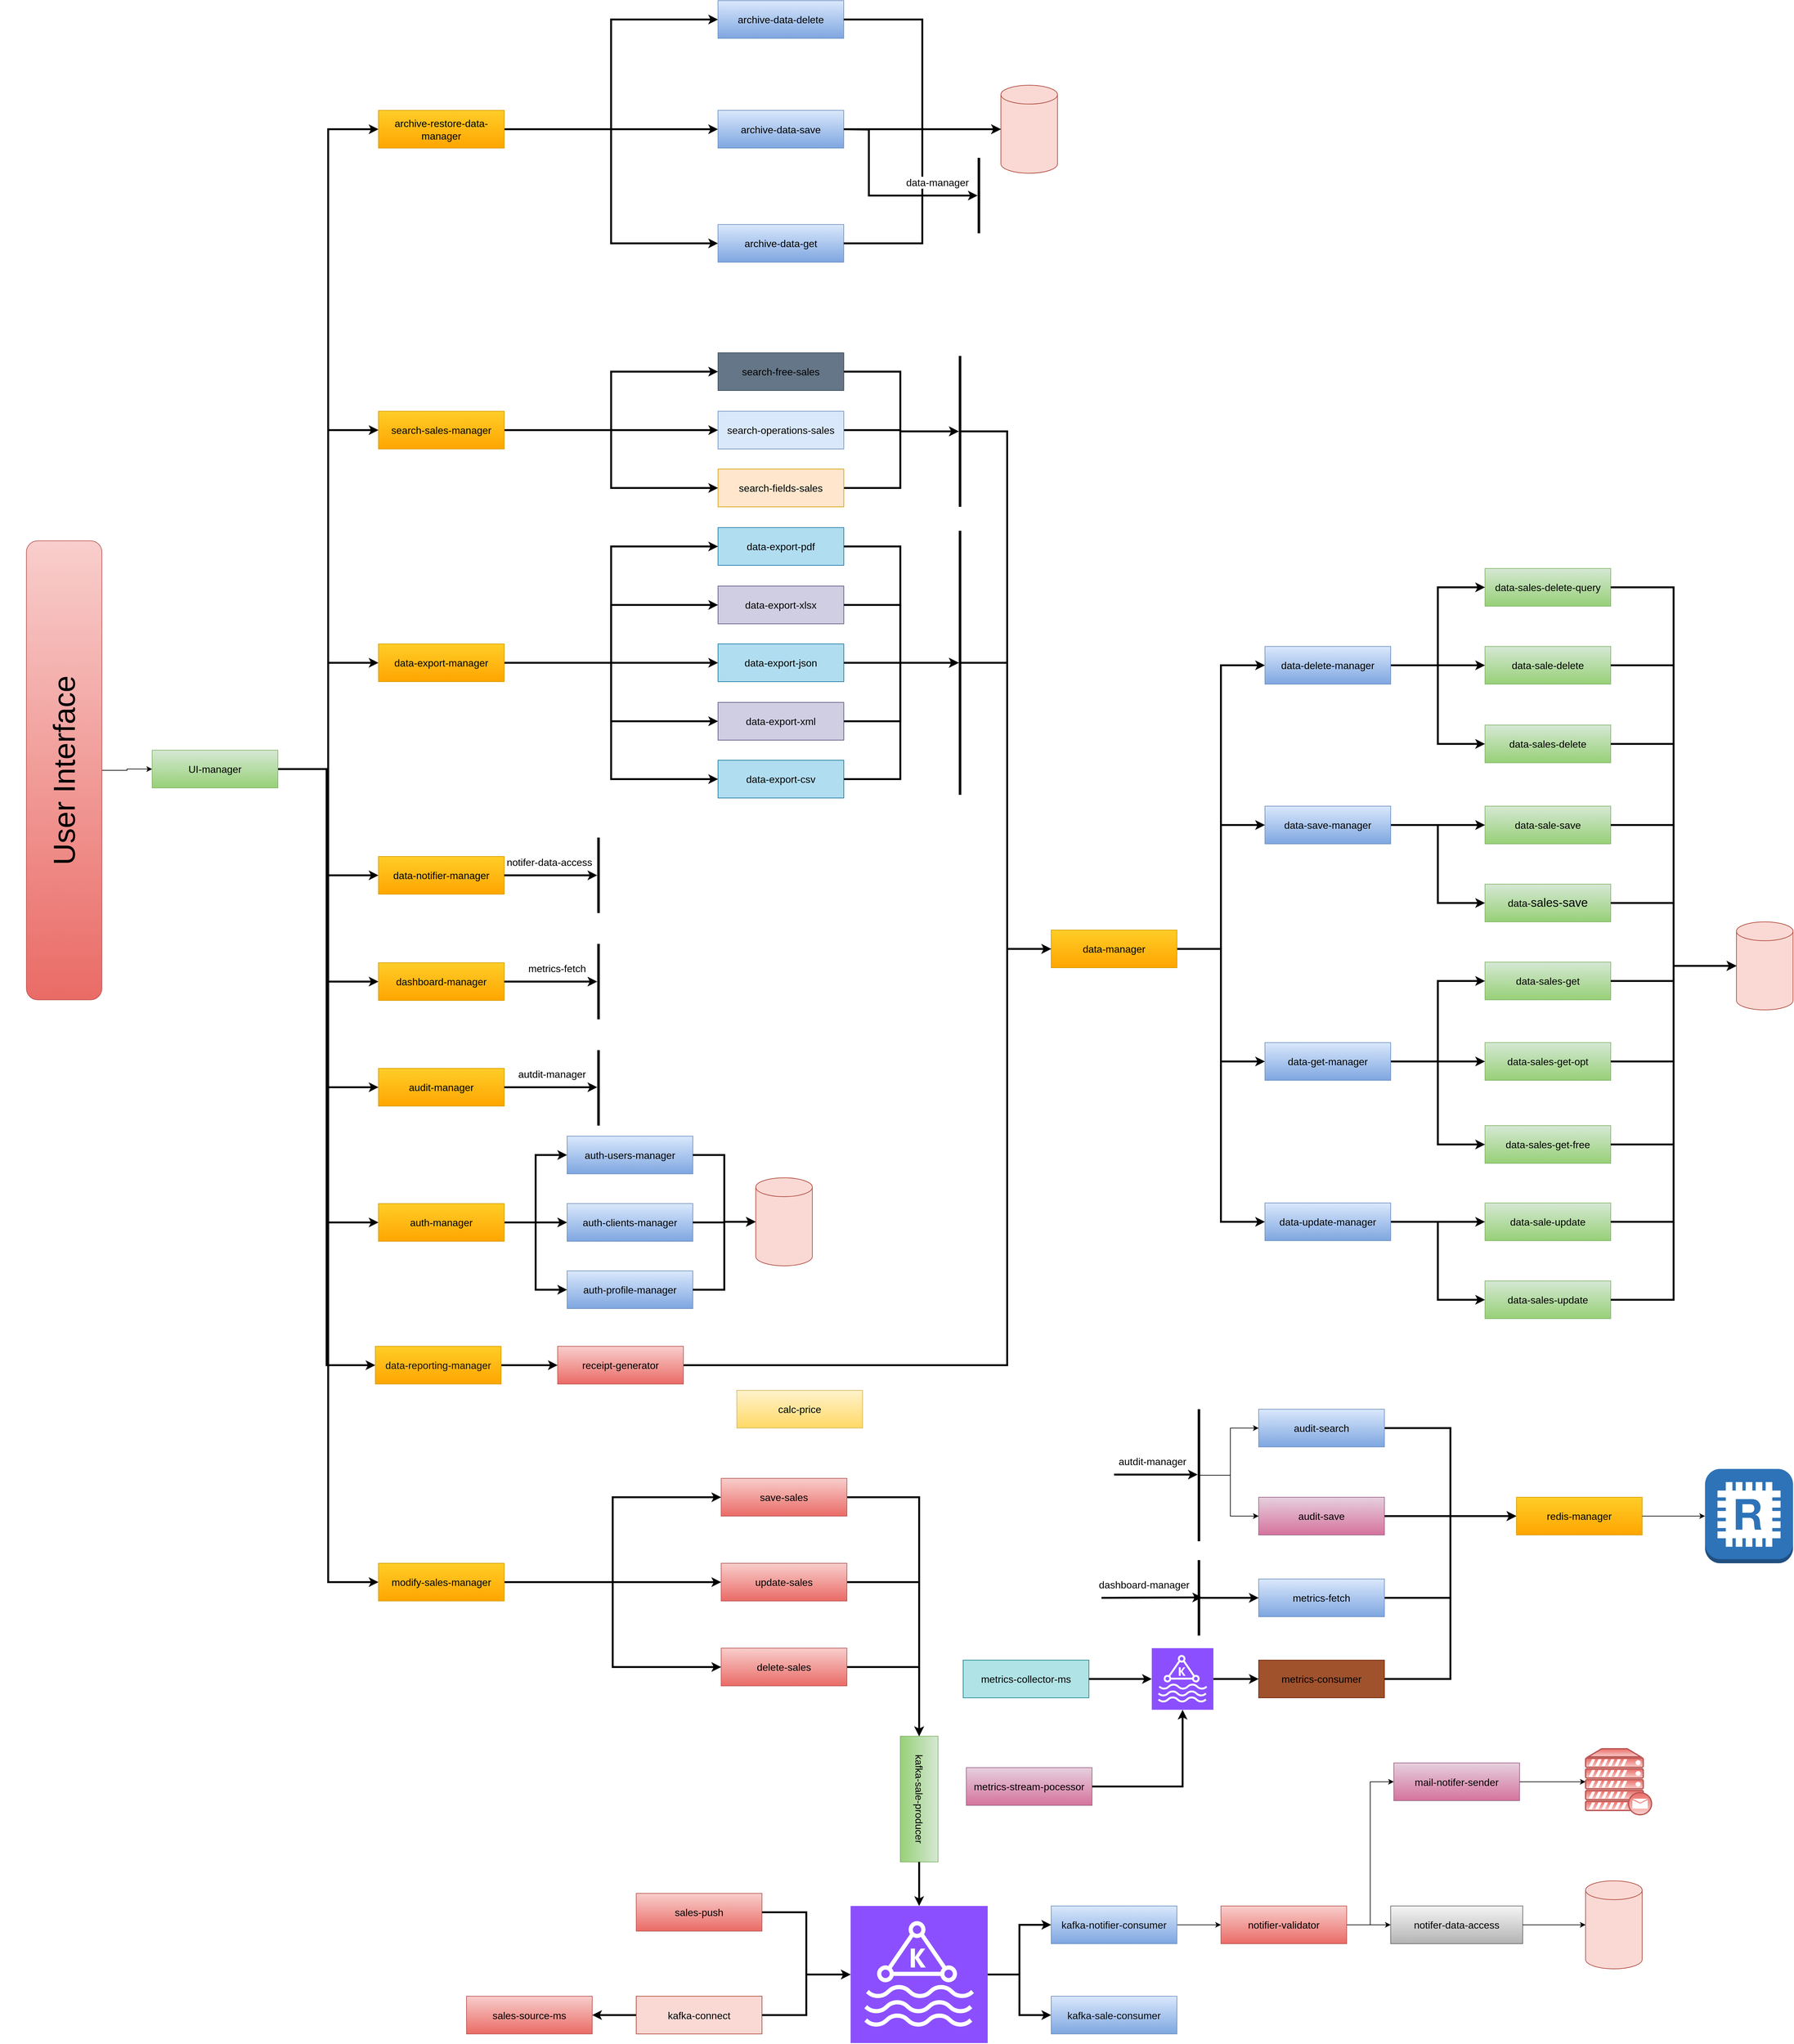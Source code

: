 <mxfile>
    <diagram name="Page-1" id="crU5jMqabEnyuIWfB87f">
        <mxGraphModel dx="953" dy="4578" grid="1" gridSize="10" guides="1" tooltips="1" connect="1" arrows="1" fold="1" page="1" pageScale="1" pageWidth="3000" pageHeight="3500" math="0" shadow="0">
            <root>
                <mxCell id="0"/>
                <mxCell id="1" parent="0"/>
                <mxCell id="TRZYRDVv4xPQoLyUAHgP-5" value="&lt;font style=&quot;font-size: 16px;&quot; color=&quot;#000000&quot;&gt;sales-push&lt;/font&gt;" style="rounded=0;whiteSpace=wrap;html=1;fillColor=#f8cecc;gradientColor=#ea6b66;strokeColor=#b85450;" parent="1" vertex="1">
                    <mxGeometry x="1080.0" y="-400" width="200" height="60" as="geometry"/>
                </mxCell>
                <mxCell id="TRZYRDVv4xPQoLyUAHgP-6" value="&lt;font style=&quot;font-size: 16px;&quot; color=&quot;#000000&quot;&gt;calc-price&lt;/font&gt;" style="rounded=0;whiteSpace=wrap;html=1;fillColor=#fff2cc;gradientColor=#ffd966;strokeColor=#d6b656;" parent="1" vertex="1">
                    <mxGeometry x="1240" y="-1200" width="200" height="60" as="geometry"/>
                </mxCell>
                <mxCell id="m2Rx3y2PIeW7X46C0TxE-5" style="edgeStyle=orthogonalEdgeStyle;rounded=0;orthogonalLoop=1;jettySize=auto;html=1;entryX=0;entryY=0.5;entryDx=0;entryDy=0;strokeWidth=3;" parent="1" source="TRZYRDVv4xPQoLyUAHgP-8" target="TRZYRDVv4xPQoLyUAHgP-46" edge="1">
                    <mxGeometry relative="1" as="geometry">
                        <Array as="points">
                            <mxPoint x="1670" y="-1240"/>
                            <mxPoint x="1670" y="-1902"/>
                        </Array>
                    </mxGeometry>
                </mxCell>
                <mxCell id="TRZYRDVv4xPQoLyUAHgP-8" value="&lt;font style=&quot;font-size: 16px;&quot; color=&quot;#000000&quot;&gt;receipt-generator&lt;/font&gt;" style="rounded=0;whiteSpace=wrap;html=1;fillColor=#f8cecc;gradientColor=#ea6b66;strokeColor=#b85450;" parent="1" vertex="1">
                    <mxGeometry x="955" y="-1270" width="200" height="60" as="geometry"/>
                </mxCell>
                <mxCell id="TRZYRDVv4xPQoLyUAHgP-9" style="edgeStyle=orthogonalEdgeStyle;rounded=0;orthogonalLoop=1;jettySize=auto;html=1;entryX=0;entryY=0.5;entryDx=0;entryDy=0;strokeWidth=3;" parent="1" source="TRZYRDVv4xPQoLyUAHgP-10" target="TRZYRDVv4xPQoLyUAHgP-165" edge="1">
                    <mxGeometry relative="1" as="geometry"/>
                </mxCell>
                <mxCell id="TRZYRDVv4xPQoLyUAHgP-10" value="&lt;span style=&quot;color: rgb(0, 0, 0); font-size: 16px;&quot;&gt;metrics-fetch&lt;/span&gt;" style="rounded=0;whiteSpace=wrap;html=1;fillColor=#dae8fc;gradientColor=#7ea6e0;strokeColor=#6c8ebf;" parent="1" vertex="1">
                    <mxGeometry x="2070" y="-900" width="200" height="60" as="geometry"/>
                </mxCell>
                <mxCell id="TRZYRDVv4xPQoLyUAHgP-13" style="edgeStyle=orthogonalEdgeStyle;rounded=0;orthogonalLoop=1;jettySize=auto;html=1;strokeWidth=3;" parent="1" source="TRZYRDVv4xPQoLyUAHgP-14" target="TRZYRDVv4xPQoLyUAHgP-147" edge="1">
                    <mxGeometry relative="1" as="geometry"/>
                </mxCell>
                <mxCell id="TRZYRDVv4xPQoLyUAHgP-14" value="&lt;span style=&quot;color: rgb(0, 0, 0);&quot;&gt;&lt;font style=&quot;font-size: 16px;&quot;&gt;data-export-xlsx&lt;/font&gt;&lt;/span&gt;" style="rounded=0;whiteSpace=wrap;html=1;fillColor=#d0cee2;strokeColor=#56517e;" parent="1" vertex="1">
                    <mxGeometry x="1210.09" y="-2479" width="200" height="60" as="geometry"/>
                </mxCell>
                <mxCell id="TRZYRDVv4xPQoLyUAHgP-15" style="edgeStyle=orthogonalEdgeStyle;rounded=0;orthogonalLoop=1;jettySize=auto;html=1;strokeWidth=3;" parent="1" source="TRZYRDVv4xPQoLyUAHgP-16" target="TRZYRDVv4xPQoLyUAHgP-147" edge="1">
                    <mxGeometry relative="1" as="geometry"/>
                </mxCell>
                <mxCell id="TRZYRDVv4xPQoLyUAHgP-16" value="&lt;span style=&quot;color: rgb(0, 0, 0);&quot;&gt;&lt;font style=&quot;font-size: 16px;&quot;&gt;data-export-xml&lt;/font&gt;&lt;/span&gt;" style="rounded=0;whiteSpace=wrap;html=1;fillColor=#d0cee2;strokeColor=#56517e;" parent="1" vertex="1">
                    <mxGeometry x="1210.09" y="-2294" width="200" height="60" as="geometry"/>
                </mxCell>
                <mxCell id="TRZYRDVv4xPQoLyUAHgP-17" style="edgeStyle=orthogonalEdgeStyle;rounded=0;orthogonalLoop=1;jettySize=auto;html=1;strokeWidth=3;" parent="1" source="TRZYRDVv4xPQoLyUAHgP-18" target="TRZYRDVv4xPQoLyUAHgP-147" edge="1">
                    <mxGeometry relative="1" as="geometry"/>
                </mxCell>
                <mxCell id="TRZYRDVv4xPQoLyUAHgP-18" value="&lt;span style=&quot;color: rgb(0, 0, 0); font-size: 16px;&quot;&gt;data-export-csv&lt;/span&gt;" style="rounded=0;whiteSpace=wrap;html=1;fillColor=#b1ddf0;strokeColor=#10739e;" parent="1" vertex="1">
                    <mxGeometry x="1210.09" y="-2202" width="200" height="60" as="geometry"/>
                </mxCell>
                <mxCell id="TRZYRDVv4xPQoLyUAHgP-19" style="edgeStyle=orthogonalEdgeStyle;rounded=0;orthogonalLoop=1;jettySize=auto;html=1;strokeWidth=3;" parent="1" source="TRZYRDVv4xPQoLyUAHgP-20" target="TRZYRDVv4xPQoLyUAHgP-147" edge="1">
                    <mxGeometry relative="1" as="geometry"/>
                </mxCell>
                <mxCell id="TRZYRDVv4xPQoLyUAHgP-20" value="&lt;span style=&quot;color: rgb(0, 0, 0);&quot;&gt;&lt;font style=&quot;font-size: 16px;&quot;&gt;data-export-pdf&lt;/font&gt;&lt;/span&gt;" style="rounded=0;whiteSpace=wrap;html=1;fillColor=#b1ddf0;strokeColor=#10739e;" parent="1" vertex="1">
                    <mxGeometry x="1210.09" y="-2572" width="200" height="60" as="geometry"/>
                </mxCell>
                <mxCell id="TRZYRDVv4xPQoLyUAHgP-21" style="edgeStyle=orthogonalEdgeStyle;rounded=0;orthogonalLoop=1;jettySize=auto;html=1;strokeWidth=3;" parent="1" source="TRZYRDVv4xPQoLyUAHgP-22" target="TRZYRDVv4xPQoLyUAHgP-147" edge="1">
                    <mxGeometry relative="1" as="geometry"/>
                </mxCell>
                <mxCell id="TRZYRDVv4xPQoLyUAHgP-22" value="&lt;span style=&quot;color: rgb(0, 0, 0);&quot;&gt;&lt;font style=&quot;font-size: 16px;&quot;&gt;data-export-json&lt;/font&gt;&lt;/span&gt;" style="rounded=0;whiteSpace=wrap;html=1;fillColor=#b1ddf0;strokeColor=#10739e;" parent="1" vertex="1">
                    <mxGeometry x="1210.09" y="-2387" width="200" height="60" as="geometry"/>
                </mxCell>
                <mxCell id="TRZYRDVv4xPQoLyUAHgP-23" style="edgeStyle=orthogonalEdgeStyle;rounded=0;orthogonalLoop=1;jettySize=auto;html=1;" parent="1" source="TRZYRDVv4xPQoLyUAHgP-24" target="TRZYRDVv4xPQoLyUAHgP-34" edge="1">
                    <mxGeometry relative="1" as="geometry"/>
                </mxCell>
                <mxCell id="TRZYRDVv4xPQoLyUAHgP-24" value="&lt;p style=&quot;line-height: 220%; font-size: 48px;&quot;&gt;&lt;font style=&quot;font-size: 48px;&quot; color=&quot;#000000&quot;&gt;User Interface&lt;/font&gt;&lt;/p&gt;" style="rounded=1;whiteSpace=wrap;html=1;fillColor=#f8cecc;gradientColor=#ea6b66;strokeColor=#b85450;verticalAlign=middle;horizontal=0;fontSize=48;" parent="1" vertex="1">
                    <mxGeometry x="110" y="-2551" width="120" height="730" as="geometry"/>
                </mxCell>
                <mxCell id="TRZYRDVv4xPQoLyUAHgP-25" style="edgeStyle=orthogonalEdgeStyle;rounded=0;orthogonalLoop=1;jettySize=auto;html=1;entryX=0;entryY=0.5;entryDx=0;entryDy=0;strokeWidth=3;" parent="1" source="TRZYRDVv4xPQoLyUAHgP-34" target="TRZYRDVv4xPQoLyUAHgP-63" edge="1">
                    <mxGeometry relative="1" as="geometry"/>
                </mxCell>
                <mxCell id="TRZYRDVv4xPQoLyUAHgP-26" style="edgeStyle=orthogonalEdgeStyle;rounded=0;orthogonalLoop=1;jettySize=auto;html=1;entryX=0;entryY=0.5;entryDx=0;entryDy=0;strokeWidth=3;" parent="1" source="TRZYRDVv4xPQoLyUAHgP-34" target="TRZYRDVv4xPQoLyUAHgP-103" edge="1">
                    <mxGeometry relative="1" as="geometry"/>
                </mxCell>
                <mxCell id="TRZYRDVv4xPQoLyUAHgP-27" style="edgeStyle=orthogonalEdgeStyle;rounded=0;orthogonalLoop=1;jettySize=auto;html=1;entryX=0;entryY=0.5;entryDx=0;entryDy=0;strokeWidth=3;" parent="1" source="TRZYRDVv4xPQoLyUAHgP-34" target="TRZYRDVv4xPQoLyUAHgP-40" edge="1">
                    <mxGeometry relative="1" as="geometry"/>
                </mxCell>
                <mxCell id="TRZYRDVv4xPQoLyUAHgP-28" style="edgeStyle=orthogonalEdgeStyle;rounded=0;orthogonalLoop=1;jettySize=auto;html=1;entryX=0;entryY=0.5;entryDx=0;entryDy=0;strokeWidth=3;" parent="1" source="TRZYRDVv4xPQoLyUAHgP-34" target="TRZYRDVv4xPQoLyUAHgP-50" edge="1">
                    <mxGeometry relative="1" as="geometry"/>
                </mxCell>
                <mxCell id="TRZYRDVv4xPQoLyUAHgP-29" style="edgeStyle=orthogonalEdgeStyle;rounded=0;orthogonalLoop=1;jettySize=auto;html=1;entryX=0;entryY=0.5;entryDx=0;entryDy=0;strokeWidth=3;" parent="1" source="TRZYRDVv4xPQoLyUAHgP-34" target="TRZYRDVv4xPQoLyUAHgP-54" edge="1">
                    <mxGeometry relative="1" as="geometry"/>
                </mxCell>
                <mxCell id="TRZYRDVv4xPQoLyUAHgP-30" style="edgeStyle=orthogonalEdgeStyle;rounded=0;orthogonalLoop=1;jettySize=auto;html=1;entryX=0;entryY=0.5;entryDx=0;entryDy=0;strokeWidth=3;" parent="1" source="TRZYRDVv4xPQoLyUAHgP-34" target="TRZYRDVv4xPQoLyUAHgP-41" edge="1">
                    <mxGeometry relative="1" as="geometry"/>
                </mxCell>
                <mxCell id="TRZYRDVv4xPQoLyUAHgP-31" style="edgeStyle=orthogonalEdgeStyle;rounded=0;orthogonalLoop=1;jettySize=auto;html=1;entryX=0;entryY=0.5;entryDx=0;entryDy=0;strokeWidth=3;" parent="1" source="TRZYRDVv4xPQoLyUAHgP-34" target="TRZYRDVv4xPQoLyUAHgP-112" edge="1">
                    <mxGeometry relative="1" as="geometry"/>
                </mxCell>
                <mxCell id="TRZYRDVv4xPQoLyUAHgP-32" style="edgeStyle=orthogonalEdgeStyle;rounded=0;orthogonalLoop=1;jettySize=auto;html=1;entryX=0;entryY=0.5;entryDx=0;entryDy=0;strokeWidth=3;" parent="1" source="TRZYRDVv4xPQoLyUAHgP-34" target="TRZYRDVv4xPQoLyUAHgP-118" edge="1">
                    <mxGeometry relative="1" as="geometry"/>
                </mxCell>
                <mxCell id="m2Rx3y2PIeW7X46C0TxE-4" style="edgeStyle=orthogonalEdgeStyle;rounded=0;orthogonalLoop=1;jettySize=auto;html=1;entryX=0;entryY=0.5;entryDx=0;entryDy=0;strokeWidth=3;" parent="1" source="TRZYRDVv4xPQoLyUAHgP-34" target="m2Rx3y2PIeW7X46C0TxE-1" edge="1">
                    <mxGeometry relative="1" as="geometry"/>
                </mxCell>
                <mxCell id="TRZYRDVv4xPQoLyUAHgP-34" value="&lt;span style=&quot;color: rgb(0, 0, 0); font-size: 16px;&quot;&gt;UI-manager&lt;/span&gt;" style="rounded=0;whiteSpace=wrap;html=1;fillColor=#d5e8d4;gradientColor=#97d077;strokeColor=#82b366;fontSize=19;" parent="1" vertex="1">
                    <mxGeometry x="310" y="-2218" width="200" height="60" as="geometry"/>
                </mxCell>
                <mxCell id="TRZYRDVv4xPQoLyUAHgP-35" style="edgeStyle=orthogonalEdgeStyle;rounded=0;orthogonalLoop=1;jettySize=auto;html=1;entryX=0;entryY=0.5;entryDx=0;entryDy=0;strokeWidth=3;" parent="1" source="TRZYRDVv4xPQoLyUAHgP-40" target="TRZYRDVv4xPQoLyUAHgP-22" edge="1">
                    <mxGeometry relative="1" as="geometry"/>
                </mxCell>
                <mxCell id="TRZYRDVv4xPQoLyUAHgP-36" style="edgeStyle=orthogonalEdgeStyle;rounded=0;orthogonalLoop=1;jettySize=auto;html=1;entryX=0;entryY=0.5;entryDx=0;entryDy=0;strokeWidth=3;" parent="1" source="TRZYRDVv4xPQoLyUAHgP-40" target="TRZYRDVv4xPQoLyUAHgP-16" edge="1">
                    <mxGeometry relative="1" as="geometry"/>
                </mxCell>
                <mxCell id="TRZYRDVv4xPQoLyUAHgP-37" style="edgeStyle=orthogonalEdgeStyle;rounded=0;orthogonalLoop=1;jettySize=auto;html=1;entryX=0;entryY=0.5;entryDx=0;entryDy=0;strokeWidth=3;" parent="1" source="TRZYRDVv4xPQoLyUAHgP-40" target="TRZYRDVv4xPQoLyUAHgP-18" edge="1">
                    <mxGeometry relative="1" as="geometry"/>
                </mxCell>
                <mxCell id="TRZYRDVv4xPQoLyUAHgP-38" style="edgeStyle=orthogonalEdgeStyle;rounded=0;orthogonalLoop=1;jettySize=auto;html=1;entryX=0;entryY=0.5;entryDx=0;entryDy=0;strokeWidth=3;" parent="1" source="TRZYRDVv4xPQoLyUAHgP-40" target="TRZYRDVv4xPQoLyUAHgP-14" edge="1">
                    <mxGeometry relative="1" as="geometry"/>
                </mxCell>
                <mxCell id="TRZYRDVv4xPQoLyUAHgP-39" style="edgeStyle=orthogonalEdgeStyle;rounded=0;orthogonalLoop=1;jettySize=auto;html=1;entryX=0;entryY=0.5;entryDx=0;entryDy=0;strokeWidth=3;" parent="1" source="TRZYRDVv4xPQoLyUAHgP-40" target="TRZYRDVv4xPQoLyUAHgP-20" edge="1">
                    <mxGeometry relative="1" as="geometry"/>
                </mxCell>
                <mxCell id="TRZYRDVv4xPQoLyUAHgP-40" value="&lt;font style=&quot;font-size: 16px;&quot;&gt;data-export-manager&lt;/font&gt;" style="rounded=0;whiteSpace=wrap;html=1;fillColor=#ffcd28;gradientColor=#ffa500;strokeColor=#d79b00;" parent="1" vertex="1">
                    <mxGeometry x="670" y="-2387" width="200" height="60" as="geometry"/>
                </mxCell>
                <mxCell id="TRZYRDVv4xPQoLyUAHgP-41" value="&lt;span style=&quot;color: rgb(0, 0, 0);&quot;&gt;&lt;font style=&quot;font-size: 16px;&quot;&gt;dashboard-manager&lt;/font&gt;&lt;/span&gt;" style="rounded=0;whiteSpace=wrap;html=1;fillColor=#ffcd28;gradientColor=#ffa500;strokeColor=#d79b00;" parent="1" vertex="1">
                    <mxGeometry x="670" y="-1880" width="200" height="60" as="geometry"/>
                </mxCell>
                <mxCell id="TRZYRDVv4xPQoLyUAHgP-42" style="edgeStyle=orthogonalEdgeStyle;rounded=0;orthogonalLoop=1;jettySize=auto;html=1;entryX=0;entryY=0.5;entryDx=0;entryDy=0;strokeWidth=3;" parent="1" source="TRZYRDVv4xPQoLyUAHgP-46" target="TRZYRDVv4xPQoLyUAHgP-79" edge="1">
                    <mxGeometry relative="1" as="geometry"/>
                </mxCell>
                <mxCell id="TRZYRDVv4xPQoLyUAHgP-43" style="edgeStyle=orthogonalEdgeStyle;rounded=0;orthogonalLoop=1;jettySize=auto;html=1;entryX=0;entryY=0.5;entryDx=0;entryDy=0;strokeWidth=3;" parent="1" source="TRZYRDVv4xPQoLyUAHgP-46" target="TRZYRDVv4xPQoLyUAHgP-87" edge="1">
                    <mxGeometry relative="1" as="geometry"/>
                </mxCell>
                <mxCell id="TRZYRDVv4xPQoLyUAHgP-44" style="edgeStyle=orthogonalEdgeStyle;rounded=0;orthogonalLoop=1;jettySize=auto;html=1;entryX=0;entryY=0.5;entryDx=0;entryDy=0;strokeWidth=3;" parent="1" source="TRZYRDVv4xPQoLyUAHgP-46" target="TRZYRDVv4xPQoLyUAHgP-91" edge="1">
                    <mxGeometry relative="1" as="geometry">
                        <Array as="points">
                            <mxPoint x="2010" y="-1902"/>
                            <mxPoint x="2010" y="-1468"/>
                        </Array>
                    </mxGeometry>
                </mxCell>
                <mxCell id="TRZYRDVv4xPQoLyUAHgP-45" style="edgeStyle=orthogonalEdgeStyle;rounded=0;orthogonalLoop=1;jettySize=auto;html=1;entryX=0;entryY=0.5;entryDx=0;entryDy=0;strokeWidth=3;" parent="1" source="TRZYRDVv4xPQoLyUAHgP-46" target="TRZYRDVv4xPQoLyUAHgP-73" edge="1">
                    <mxGeometry relative="1" as="geometry"/>
                </mxCell>
                <mxCell id="TRZYRDVv4xPQoLyUAHgP-46" value="&lt;span style=&quot;color: rgb(0, 0, 0);&quot;&gt;&lt;font style=&quot;font-size: 16px;&quot;&gt;data-manager&lt;/font&gt;&lt;/span&gt;" style="rounded=0;whiteSpace=wrap;html=1;fillColor=#ffcd28;gradientColor=#ffa500;strokeColor=#d79b00;" parent="1" vertex="1">
                    <mxGeometry x="1740" y="-1932" width="200" height="60" as="geometry"/>
                </mxCell>
                <mxCell id="TRZYRDVv4xPQoLyUAHgP-47" style="edgeStyle=orthogonalEdgeStyle;rounded=0;orthogonalLoop=1;jettySize=auto;html=1;entryX=0;entryY=0.5;entryDx=0;entryDy=0;strokeWidth=3;" parent="1" source="TRZYRDVv4xPQoLyUAHgP-50" target="TRZYRDVv4xPQoLyUAHgP-122" edge="1">
                    <mxGeometry relative="1" as="geometry"/>
                </mxCell>
                <mxCell id="TRZYRDVv4xPQoLyUAHgP-48" style="edgeStyle=orthogonalEdgeStyle;rounded=0;orthogonalLoop=1;jettySize=auto;html=1;strokeWidth=3;entryX=0;entryY=0.5;entryDx=0;entryDy=0;" parent="1" source="TRZYRDVv4xPQoLyUAHgP-50" target="TRZYRDVv4xPQoLyUAHgP-126" edge="1">
                    <mxGeometry relative="1" as="geometry"/>
                </mxCell>
                <mxCell id="TRZYRDVv4xPQoLyUAHgP-49" style="edgeStyle=orthogonalEdgeStyle;rounded=0;orthogonalLoop=1;jettySize=auto;html=1;entryX=0;entryY=0.5;entryDx=0;entryDy=0;strokeWidth=3;" parent="1" source="TRZYRDVv4xPQoLyUAHgP-50" target="TRZYRDVv4xPQoLyUAHgP-124" edge="1">
                    <mxGeometry relative="1" as="geometry"/>
                </mxCell>
                <mxCell id="TRZYRDVv4xPQoLyUAHgP-50" value="&lt;font color=&quot;#000000&quot; style=&quot;font-size: 16px;&quot;&gt;search-sales-manager&lt;br style=&quot;font-size: 16px;&quot;&gt;&lt;/font&gt;" style="rounded=0;whiteSpace=wrap;html=1;fillColor=#ffcd28;gradientColor=#ffa500;strokeColor=#d79b00;fontSize=16;" parent="1" vertex="1">
                    <mxGeometry x="670" y="-2757" width="200" height="60" as="geometry"/>
                </mxCell>
                <mxCell id="TRZYRDVv4xPQoLyUAHgP-51" style="edgeStyle=orthogonalEdgeStyle;rounded=0;orthogonalLoop=1;jettySize=auto;html=1;entryX=0;entryY=0.5;entryDx=0;entryDy=0;strokeWidth=3;exitX=1;exitY=0.5;exitDx=0;exitDy=0;" parent="1" source="TRZYRDVv4xPQoLyUAHgP-54" target="TRZYRDVv4xPQoLyUAHgP-94" edge="1">
                    <mxGeometry relative="1" as="geometry">
                        <mxPoint x="1020" y="-3205.5" as="sourcePoint"/>
                    </mxGeometry>
                </mxCell>
                <mxCell id="TRZYRDVv4xPQoLyUAHgP-52" style="edgeStyle=orthogonalEdgeStyle;rounded=0;orthogonalLoop=1;jettySize=auto;html=1;entryX=0;entryY=0.5;entryDx=0;entryDy=0;strokeWidth=3;exitX=1;exitY=0.5;exitDx=0;exitDy=0;" parent="1" source="TRZYRDVv4xPQoLyUAHgP-54" target="TRZYRDVv4xPQoLyUAHgP-93" edge="1">
                    <mxGeometry relative="1" as="geometry">
                        <mxPoint x="1020" y="-3205.462" as="sourcePoint"/>
                    </mxGeometry>
                </mxCell>
                <mxCell id="TRZYRDVv4xPQoLyUAHgP-53" style="edgeStyle=orthogonalEdgeStyle;rounded=0;orthogonalLoop=1;jettySize=auto;html=1;entryX=0;entryY=0.5;entryDx=0;entryDy=0;strokeWidth=3;exitX=1;exitY=0.5;exitDx=0;exitDy=0;" parent="1" source="TRZYRDVv4xPQoLyUAHgP-54" target="TRZYRDVv4xPQoLyUAHgP-95" edge="1">
                    <mxGeometry relative="1" as="geometry">
                        <mxPoint x="1020" y="-3205.462" as="sourcePoint"/>
                    </mxGeometry>
                </mxCell>
                <mxCell id="TRZYRDVv4xPQoLyUAHgP-54" value="&lt;span style=&quot;color: rgb(0, 0, 0);&quot;&gt;&lt;font style=&quot;font-size: 16px;&quot;&gt;archive-restore-data-manager&lt;/font&gt;&lt;/span&gt;" style="rounded=0;whiteSpace=wrap;html=1;fillColor=#ffcd28;gradientColor=#ffa500;strokeColor=#d79b00;" parent="1" vertex="1">
                    <mxGeometry x="670" y="-3235.5" width="200" height="60" as="geometry"/>
                </mxCell>
                <mxCell id="TRZYRDVv4xPQoLyUAHgP-55" value="&lt;font style=&quot;font-size: 16px;&quot; color=&quot;#000000&quot;&gt;sales-source-ms&lt;/font&gt;" style="rounded=0;whiteSpace=wrap;html=1;fillColor=#f8cecc;gradientColor=#ea6b66;strokeColor=#b85450;" parent="1" vertex="1">
                    <mxGeometry x="810.0" y="-236.5" width="200" height="60" as="geometry"/>
                </mxCell>
                <mxCell id="TRZYRDVv4xPQoLyUAHgP-56" style="edgeStyle=orthogonalEdgeStyle;rounded=0;orthogonalLoop=1;jettySize=auto;html=1;entryX=1;entryY=0.5;entryDx=0;entryDy=0;strokeWidth=3;" parent="1" source="TRZYRDVv4xPQoLyUAHgP-57" target="TRZYRDVv4xPQoLyUAHgP-55" edge="1">
                    <mxGeometry relative="1" as="geometry"/>
                </mxCell>
                <mxCell id="TRZYRDVv4xPQoLyUAHgP-57" value="&lt;font style=&quot;font-size: 16px;&quot; color=&quot;#000000&quot;&gt;kafka-connect&lt;/font&gt;" style="rounded=0;whiteSpace=wrap;html=1;fillColor=#fad9d5;strokeColor=#ae4132;fontSize=16;" parent="1" vertex="1">
                    <mxGeometry x="1080" y="-236.5" width="200" height="60" as="geometry"/>
                </mxCell>
                <mxCell id="TRZYRDVv4xPQoLyUAHgP-58" value="&lt;font style=&quot;font-size: 16px;&quot; color=&quot;#000000&quot;&gt;kafka-sale-producer&lt;br&gt;&lt;/font&gt;" style="rounded=0;whiteSpace=wrap;html=1;fillColor=#d5e8d4;gradientColor=#97d077;strokeColor=#82b366;rotation=90;" parent="1" vertex="1">
                    <mxGeometry x="1430" y="-580" width="200" height="60" as="geometry"/>
                </mxCell>
                <mxCell id="TRZYRDVv4xPQoLyUAHgP-59" value="&lt;span style=&quot;color: rgb(0, 0, 0);&quot;&gt;&lt;font style=&quot;font-size: 16px;&quot;&gt;metrics-collector-ms&lt;/font&gt;&lt;/span&gt;" style="rounded=0;whiteSpace=wrap;html=1;fillColor=#b0e3e6;strokeColor=#0e8088;" parent="1" vertex="1">
                    <mxGeometry x="1600.0" y="-771" width="200" height="60" as="geometry"/>
                </mxCell>
                <mxCell id="TRZYRDVv4xPQoLyUAHgP-60" value="&lt;font style=&quot;font-size: 16px;&quot; color=&quot;#0b0a0a&quot;&gt;kafka-sale-consumer&lt;/font&gt;" style="rounded=0;whiteSpace=wrap;html=1;fillColor=#dae8fc;gradientColor=#7ea6e0;strokeColor=#6c8ebf;" parent="1" vertex="1">
                    <mxGeometry x="1740" y="-236.5" width="200" height="60" as="geometry"/>
                </mxCell>
                <mxCell id="TRZYRDVv4xPQoLyUAHgP-61" style="edgeStyle=orthogonalEdgeStyle;rounded=0;orthogonalLoop=1;jettySize=auto;html=1;entryX=0;entryY=0.5;entryDx=0;entryDy=0;" parent="1" source="TRZYRDVv4xPQoLyUAHgP-62" target="TRZYRDVv4xPQoLyUAHgP-68" edge="1">
                    <mxGeometry relative="1" as="geometry"/>
                </mxCell>
                <mxCell id="TRZYRDVv4xPQoLyUAHgP-62" value="&lt;font style=&quot;font-size: 16px;&quot; color=&quot;#0b0a0a&quot;&gt;kafka-notifier-consumer&lt;br&gt;&lt;/font&gt;" style="rounded=0;whiteSpace=wrap;html=1;fillColor=#dae8fc;gradientColor=#7ea6e0;strokeColor=#6c8ebf;" parent="1" vertex="1">
                    <mxGeometry x="1740" y="-380" width="200" height="60" as="geometry"/>
                </mxCell>
                <mxCell id="TRZYRDVv4xPQoLyUAHgP-63" value="&lt;span style=&quot;color: rgb(0, 0, 0);&quot;&gt;&lt;font style=&quot;font-size: 16px;&quot;&gt;data-notifier-manager&lt;/font&gt;&lt;/span&gt;" style="rounded=0;whiteSpace=wrap;html=1;fillColor=#ffcd28;gradientColor=#ffa500;strokeColor=#d79b00;" parent="1" vertex="1">
                    <mxGeometry x="670" y="-2049" width="200" height="60" as="geometry"/>
                </mxCell>
                <mxCell id="TRZYRDVv4xPQoLyUAHgP-64" value="&lt;span style=&quot;color: rgb(0, 0, 0); font-size: 16px;&quot;&gt;notifer-data-access&lt;/span&gt;" style="rounded=0;whiteSpace=wrap;html=1;fillColor=#f5f5f5;gradientColor=#b3b3b3;strokeColor=#666666;fontSize=19;" parent="1" vertex="1">
                    <mxGeometry x="2280" y="-380" width="210" height="60" as="geometry"/>
                </mxCell>
                <mxCell id="TRZYRDVv4xPQoLyUAHgP-65" value="&lt;font style=&quot;font-size: 16px;&quot; color=&quot;#000000&quot;&gt;mail-notifer-sender&lt;/font&gt;" style="rounded=0;whiteSpace=wrap;html=1;fillColor=#e6d0de;gradientColor=#d5739d;strokeColor=#996185;" parent="1" vertex="1">
                    <mxGeometry x="2285" y="-607.5" width="200" height="60" as="geometry"/>
                </mxCell>
                <mxCell id="TRZYRDVv4xPQoLyUAHgP-66" style="edgeStyle=orthogonalEdgeStyle;rounded=0;orthogonalLoop=1;jettySize=auto;html=1;entryX=0;entryY=0.5;entryDx=0;entryDy=0;" parent="1" source="TRZYRDVv4xPQoLyUAHgP-68" target="TRZYRDVv4xPQoLyUAHgP-64" edge="1">
                    <mxGeometry relative="1" as="geometry"/>
                </mxCell>
                <mxCell id="TRZYRDVv4xPQoLyUAHgP-67" style="edgeStyle=orthogonalEdgeStyle;rounded=0;orthogonalLoop=1;jettySize=auto;html=1;entryX=0;entryY=0.5;entryDx=0;entryDy=0;" parent="1" source="TRZYRDVv4xPQoLyUAHgP-68" target="TRZYRDVv4xPQoLyUAHgP-65" edge="1">
                    <mxGeometry relative="1" as="geometry"/>
                </mxCell>
                <mxCell id="TRZYRDVv4xPQoLyUAHgP-68" value="&lt;font style=&quot;font-size: 16px;&quot; color=&quot;#000000&quot;&gt;notifier-validator&lt;/font&gt;" style="rounded=0;whiteSpace=wrap;html=1;fillColor=#f8cecc;gradientColor=#ea6b66;strokeColor=#b85450;" parent="1" vertex="1">
                    <mxGeometry x="2010" y="-380" width="200" height="60" as="geometry"/>
                </mxCell>
                <mxCell id="TRZYRDVv4xPQoLyUAHgP-69" value="&lt;span style=&quot;color: rgb(0, 0, 0); font-size: 16px;&quot;&gt;data-&lt;/span&gt;&lt;span style=&quot;color: rgb(0, 0, 0);&quot;&gt;&lt;font style=&quot;font-size: 16px;&quot;&gt;sales-delete-query&lt;/font&gt;&lt;/span&gt;" style="rounded=0;whiteSpace=wrap;html=1;fillColor=#d5e8d4;strokeColor=#82b366;fontSize=19;gradientColor=#97d077;" parent="1" vertex="1">
                    <mxGeometry x="2430" y="-2507" width="200" height="60" as="geometry"/>
                </mxCell>
                <mxCell id="TRZYRDVv4xPQoLyUAHgP-70" style="edgeStyle=orthogonalEdgeStyle;rounded=0;orthogonalLoop=1;jettySize=auto;html=1;strokeWidth=3;" parent="1" source="TRZYRDVv4xPQoLyUAHgP-73" target="TRZYRDVv4xPQoLyUAHgP-74" edge="1">
                    <mxGeometry relative="1" as="geometry"/>
                </mxCell>
                <mxCell id="TRZYRDVv4xPQoLyUAHgP-71" style="edgeStyle=orthogonalEdgeStyle;rounded=0;orthogonalLoop=1;jettySize=auto;html=1;entryX=0;entryY=0.5;entryDx=0;entryDy=0;strokeWidth=3;" parent="1" source="TRZYRDVv4xPQoLyUAHgP-73" target="TRZYRDVv4xPQoLyUAHgP-69" edge="1">
                    <mxGeometry relative="1" as="geometry"/>
                </mxCell>
                <mxCell id="TRZYRDVv4xPQoLyUAHgP-72" style="edgeStyle=orthogonalEdgeStyle;rounded=0;orthogonalLoop=1;jettySize=auto;html=1;entryX=0;entryY=0.5;entryDx=0;entryDy=0;strokeWidth=3;" parent="1" source="TRZYRDVv4xPQoLyUAHgP-73" target="TRZYRDVv4xPQoLyUAHgP-75" edge="1">
                    <mxGeometry relative="1" as="geometry"/>
                </mxCell>
                <mxCell id="TRZYRDVv4xPQoLyUAHgP-73" value="&lt;span style=&quot;color: rgb(0, 0, 0);&quot;&gt;&lt;font style=&quot;font-size: 16px;&quot;&gt;data-delete-manager&lt;/font&gt;&lt;/span&gt;" style="rounded=0;whiteSpace=wrap;html=1;fillColor=#dae8fc;gradientColor=#7ea6e0;strokeColor=#6c8ebf;" parent="1" vertex="1">
                    <mxGeometry x="2080" y="-2383" width="200" height="60" as="geometry"/>
                </mxCell>
                <mxCell id="TRZYRDVv4xPQoLyUAHgP-74" value="&lt;font style=&quot;font-size: 16px;&quot;&gt;&lt;span style=&quot;color: rgb(0, 0, 0);&quot;&gt;data-&lt;/span&gt;&lt;span style=&quot;color: rgb(0, 0, 0);&quot;&gt;sale-delete&lt;/span&gt;&lt;/font&gt;" style="rounded=0;whiteSpace=wrap;html=1;fillColor=#d5e8d4;strokeColor=#82b366;fontSize=19;gradientColor=#97d077;" parent="1" vertex="1">
                    <mxGeometry x="2430" y="-2383" width="200" height="60" as="geometry"/>
                </mxCell>
                <mxCell id="TRZYRDVv4xPQoLyUAHgP-75" value="&lt;font style=&quot;font-size: 16px;&quot;&gt;&lt;span style=&quot;color: rgb(0, 0, 0);&quot;&gt;data-&lt;/span&gt;&lt;span style=&quot;color: rgb(0, 0, 0);&quot;&gt;sales-delete&lt;/span&gt;&lt;/font&gt;" style="rounded=0;whiteSpace=wrap;html=1;fillColor=#d5e8d4;strokeColor=#82b366;fontSize=19;gradientColor=#97d077;" parent="1" vertex="1">
                    <mxGeometry x="2430" y="-2258" width="200" height="60" as="geometry"/>
                </mxCell>
                <mxCell id="TRZYRDVv4xPQoLyUAHgP-76" value="&lt;font style=&quot;font-size: 16px;&quot;&gt;&lt;span style=&quot;color: rgb(0, 0, 0);&quot;&gt;data-&lt;/span&gt;&lt;span style=&quot;color: rgb(0, 0, 0);&quot;&gt;sale-save&lt;/span&gt;&lt;/font&gt;" style="rounded=0;whiteSpace=wrap;html=1;fillColor=#d5e8d4;strokeColor=#82b366;fontSize=19;gradientColor=#97d077;" parent="1" vertex="1">
                    <mxGeometry x="2430" y="-2129" width="200" height="60" as="geometry"/>
                </mxCell>
                <mxCell id="TRZYRDVv4xPQoLyUAHgP-77" style="edgeStyle=orthogonalEdgeStyle;rounded=0;orthogonalLoop=1;jettySize=auto;html=1;strokeWidth=3;" parent="1" source="TRZYRDVv4xPQoLyUAHgP-79" target="TRZYRDVv4xPQoLyUAHgP-76" edge="1">
                    <mxGeometry relative="1" as="geometry"/>
                </mxCell>
                <mxCell id="TRZYRDVv4xPQoLyUAHgP-78" style="edgeStyle=orthogonalEdgeStyle;rounded=0;orthogonalLoop=1;jettySize=auto;html=1;entryX=0;entryY=0.5;entryDx=0;entryDy=0;strokeWidth=3;" parent="1" source="TRZYRDVv4xPQoLyUAHgP-79" target="TRZYRDVv4xPQoLyUAHgP-80" edge="1">
                    <mxGeometry relative="1" as="geometry"/>
                </mxCell>
                <mxCell id="TRZYRDVv4xPQoLyUAHgP-79" value="&lt;span style=&quot;color: rgb(0, 0, 0);&quot;&gt;&lt;font style=&quot;font-size: 16px;&quot;&gt;data-save-manager&lt;/font&gt;&lt;/span&gt;" style="rounded=0;whiteSpace=wrap;html=1;fillColor=#dae8fc;gradientColor=#7ea6e0;strokeColor=#6c8ebf;" parent="1" vertex="1">
                    <mxGeometry x="2080" y="-2129" width="200" height="60" as="geometry"/>
                </mxCell>
                <mxCell id="TRZYRDVv4xPQoLyUAHgP-80" value="&lt;span style=&quot;color: rgb(0, 0, 0); font-size: 16px;&quot;&gt;data-&lt;/span&gt;&lt;span style=&quot;color: rgb(0, 0, 0); font-size: 19px;&quot;&gt;sales-save&lt;/span&gt;" style="rounded=0;whiteSpace=wrap;html=1;fillColor=#d5e8d4;strokeColor=#82b366;fontSize=19;gradientColor=#97d077;" parent="1" vertex="1">
                    <mxGeometry x="2430" y="-2005" width="200" height="60" as="geometry"/>
                </mxCell>
                <mxCell id="TRZYRDVv4xPQoLyUAHgP-81" value="&lt;font style=&quot;font-size: 16px;&quot;&gt;&lt;span style=&quot;color: rgb(0, 0, 0);&quot;&gt;data-&lt;/span&gt;&lt;span style=&quot;color: rgb(0, 0, 0);&quot;&gt;sales-get&lt;/span&gt;&lt;/font&gt;" style="rounded=0;whiteSpace=wrap;html=1;fillColor=#d5e8d4;strokeColor=#82b366;fontSize=19;gradientColor=#97d077;" parent="1" vertex="1">
                    <mxGeometry x="2430" y="-1881" width="200" height="60" as="geometry"/>
                </mxCell>
                <mxCell id="TRZYRDVv4xPQoLyUAHgP-82" value="&lt;font style=&quot;font-size: 16px;&quot;&gt;&lt;span style=&quot;color: rgb(0, 0, 0);&quot;&gt;data-&lt;/span&gt;&lt;span style=&quot;color: rgb(0, 0, 0);&quot;&gt;sales-get-opt&lt;/span&gt;&lt;/font&gt;" style="rounded=0;whiteSpace=wrap;html=1;fillColor=#d5e8d4;strokeColor=#82b366;fontSize=19;gradientColor=#97d077;" parent="1" vertex="1">
                    <mxGeometry x="2430" y="-1753" width="200" height="60" as="geometry"/>
                </mxCell>
                <mxCell id="TRZYRDVv4xPQoLyUAHgP-83" value="&lt;font style=&quot;font-size: 16px;&quot;&gt;&lt;span style=&quot;color: rgb(0, 0, 0);&quot;&gt;data-&lt;/span&gt;&lt;span style=&quot;color: rgb(0, 0, 0);&quot;&gt;sales-get-free&lt;/span&gt;&lt;/font&gt;" style="rounded=0;whiteSpace=wrap;html=1;fillColor=#d5e8d4;strokeColor=#82b366;fontSize=19;gradientColor=#97d077;" parent="1" vertex="1">
                    <mxGeometry x="2430" y="-1621" width="200" height="60" as="geometry"/>
                </mxCell>
                <mxCell id="TRZYRDVv4xPQoLyUAHgP-84" style="edgeStyle=orthogonalEdgeStyle;rounded=0;orthogonalLoop=1;jettySize=auto;html=1;entryX=0;entryY=0.5;entryDx=0;entryDy=0;strokeWidth=3;" parent="1" source="TRZYRDVv4xPQoLyUAHgP-87" target="TRZYRDVv4xPQoLyUAHgP-81" edge="1">
                    <mxGeometry relative="1" as="geometry"/>
                </mxCell>
                <mxCell id="TRZYRDVv4xPQoLyUAHgP-85" style="edgeStyle=orthogonalEdgeStyle;rounded=0;orthogonalLoop=1;jettySize=auto;html=1;entryX=0;entryY=0.5;entryDx=0;entryDy=0;strokeWidth=3;" parent="1" source="TRZYRDVv4xPQoLyUAHgP-87" target="TRZYRDVv4xPQoLyUAHgP-82" edge="1">
                    <mxGeometry relative="1" as="geometry"/>
                </mxCell>
                <mxCell id="TRZYRDVv4xPQoLyUAHgP-86" style="edgeStyle=orthogonalEdgeStyle;rounded=0;orthogonalLoop=1;jettySize=auto;html=1;entryX=0;entryY=0.5;entryDx=0;entryDy=0;strokeWidth=3;" parent="1" source="TRZYRDVv4xPQoLyUAHgP-87" target="TRZYRDVv4xPQoLyUAHgP-83" edge="1">
                    <mxGeometry relative="1" as="geometry"/>
                </mxCell>
                <mxCell id="TRZYRDVv4xPQoLyUAHgP-87" value="&lt;span style=&quot;color: rgb(0, 0, 0);&quot;&gt;&lt;font style=&quot;font-size: 16px;&quot;&gt;data-get-manager&lt;/font&gt;&lt;/span&gt;" style="rounded=0;whiteSpace=wrap;html=1;fillColor=#dae8fc;gradientColor=#7ea6e0;strokeColor=#6c8ebf;fontSize=18;" parent="1" vertex="1">
                    <mxGeometry x="2080" y="-1753" width="200" height="60" as="geometry"/>
                </mxCell>
                <mxCell id="TRZYRDVv4xPQoLyUAHgP-88" value="&lt;font style=&quot;font-size: 16px;&quot;&gt;&lt;span style=&quot;color: rgb(0, 0, 0);&quot;&gt;data-&lt;/span&gt;&lt;span style=&quot;color: rgb(0, 0, 0);&quot;&gt;sale-update&lt;/span&gt;&lt;/font&gt;" style="rounded=0;whiteSpace=wrap;html=1;fillColor=#d5e8d4;strokeColor=#82b366;fontSize=19;gradientColor=#97d077;" parent="1" vertex="1">
                    <mxGeometry x="2430" y="-1498" width="200" height="60" as="geometry"/>
                </mxCell>
                <mxCell id="TRZYRDVv4xPQoLyUAHgP-89" style="edgeStyle=orthogonalEdgeStyle;rounded=0;orthogonalLoop=1;jettySize=auto;html=1;strokeWidth=3;" parent="1" source="TRZYRDVv4xPQoLyUAHgP-91" target="TRZYRDVv4xPQoLyUAHgP-88" edge="1">
                    <mxGeometry relative="1" as="geometry"/>
                </mxCell>
                <mxCell id="TRZYRDVv4xPQoLyUAHgP-90" style="edgeStyle=orthogonalEdgeStyle;rounded=0;orthogonalLoop=1;jettySize=auto;html=1;entryX=0;entryY=0.5;entryDx=0;entryDy=0;strokeWidth=3;" parent="1" source="TRZYRDVv4xPQoLyUAHgP-91" target="TRZYRDVv4xPQoLyUAHgP-92" edge="1">
                    <mxGeometry relative="1" as="geometry"/>
                </mxCell>
                <mxCell id="TRZYRDVv4xPQoLyUAHgP-91" value="&lt;span style=&quot;color: rgb(0, 0, 0);&quot;&gt;&lt;font style=&quot;font-size: 16px;&quot;&gt;data-update-manager&lt;/font&gt;&lt;/span&gt;" style="rounded=0;whiteSpace=wrap;html=1;fillColor=#dae8fc;gradientColor=#7ea6e0;strokeColor=#6c8ebf;" parent="1" vertex="1">
                    <mxGeometry x="2080" y="-1498" width="200" height="60" as="geometry"/>
                </mxCell>
                <mxCell id="TRZYRDVv4xPQoLyUAHgP-92" value="&lt;font style=&quot;font-size: 16px;&quot;&gt;&lt;span style=&quot;color: rgb(0, 0, 0);&quot;&gt;data-&lt;/span&gt;&lt;span style=&quot;color: rgb(0, 0, 0);&quot;&gt;sales-update&lt;/span&gt;&lt;/font&gt;" style="rounded=0;whiteSpace=wrap;html=1;fillColor=#d5e8d4;strokeColor=#82b366;fontSize=19;gradientColor=#97d077;" parent="1" vertex="1">
                    <mxGeometry x="2430" y="-1374" width="200" height="60" as="geometry"/>
                </mxCell>
                <mxCell id="TRZYRDVv4xPQoLyUAHgP-93" value="&lt;span style=&quot;color: rgb(0, 0, 0);&quot;&gt;&lt;font style=&quot;font-size: 16px;&quot;&gt;archive-data-get&lt;/font&gt;&lt;/span&gt;" style="rounded=0;whiteSpace=wrap;html=1;fillColor=#dae8fc;gradientColor=#7ea6e0;strokeColor=#6c8ebf;" parent="1" vertex="1">
                    <mxGeometry x="1210" y="-3054" width="200" height="60" as="geometry"/>
                </mxCell>
                <mxCell id="TRZYRDVv4xPQoLyUAHgP-94" value="&lt;font style=&quot;font-size: 16px;&quot;&gt;archive-data-save&lt;/font&gt;" style="rounded=0;whiteSpace=wrap;html=1;fillColor=#dae8fc;gradientColor=#7ea6e0;strokeColor=#6c8ebf;" parent="1" vertex="1">
                    <mxGeometry x="1210" y="-3235.5" width="200" height="60" as="geometry"/>
                </mxCell>
                <mxCell id="TRZYRDVv4xPQoLyUAHgP-95" value="&lt;span style=&quot;color: rgb(0, 0, 0);&quot;&gt;&lt;font style=&quot;font-size: 16px;&quot;&gt;archive-data-delete&lt;/font&gt;&lt;/span&gt;" style="rounded=0;whiteSpace=wrap;html=1;fillColor=#dae8fc;gradientColor=#7ea6e0;strokeColor=#6c8ebf;" parent="1" vertex="1">
                    <mxGeometry x="1210" y="-3410" width="200" height="60" as="geometry"/>
                </mxCell>
                <mxCell id="TRZYRDVv4xPQoLyUAHgP-96" style="edgeStyle=orthogonalEdgeStyle;rounded=0;orthogonalLoop=1;jettySize=auto;html=1;entryX=0;entryY=0.5;entryDx=0;entryDy=0;strokeWidth=3;" parent="1" source="TRZYRDVv4xPQoLyUAHgP-97" target="TRZYRDVv4xPQoLyUAHgP-58" edge="1">
                    <mxGeometry relative="1" as="geometry"/>
                </mxCell>
                <mxCell id="TRZYRDVv4xPQoLyUAHgP-97" value="&lt;font style=&quot;font-size: 16px;&quot; color=&quot;#000000&quot;&gt;update-sales&lt;/font&gt;" style="rounded=0;whiteSpace=wrap;html=1;fillColor=#f8cecc;strokeColor=#b85450;rotation=0;gradientColor=#ea6b66;" parent="1" vertex="1">
                    <mxGeometry x="1215.09" y="-925" width="200" height="60" as="geometry"/>
                </mxCell>
                <mxCell id="TRZYRDVv4xPQoLyUAHgP-98" style="edgeStyle=orthogonalEdgeStyle;rounded=0;orthogonalLoop=1;jettySize=auto;html=1;entryX=0;entryY=0.5;entryDx=0;entryDy=0;strokeWidth=3;" parent="1" source="TRZYRDVv4xPQoLyUAHgP-99" target="TRZYRDVv4xPQoLyUAHgP-58" edge="1">
                    <mxGeometry relative="1" as="geometry"/>
                </mxCell>
                <mxCell id="TRZYRDVv4xPQoLyUAHgP-99" value="&lt;span style=&quot;color: rgb(0, 0, 0);&quot;&gt;&lt;font style=&quot;font-size: 16px;&quot;&gt;delete-sales&lt;/font&gt;&lt;/span&gt;" style="rounded=0;whiteSpace=wrap;html=1;fillColor=#f8cecc;strokeColor=#b85450;rotation=0;gradientColor=#ea6b66;" parent="1" vertex="1">
                    <mxGeometry x="1215.09" y="-790" width="200" height="60" as="geometry"/>
                </mxCell>
                <mxCell id="TRZYRDVv4xPQoLyUAHgP-100" style="edgeStyle=orthogonalEdgeStyle;rounded=0;orthogonalLoop=1;jettySize=auto;html=1;strokeWidth=3;" parent="1" source="TRZYRDVv4xPQoLyUAHgP-103" target="TRZYRDVv4xPQoLyUAHgP-97" edge="1">
                    <mxGeometry relative="1" as="geometry"/>
                </mxCell>
                <mxCell id="TRZYRDVv4xPQoLyUAHgP-101" style="edgeStyle=orthogonalEdgeStyle;rounded=0;orthogonalLoop=1;jettySize=auto;html=1;entryX=0;entryY=0.5;entryDx=0;entryDy=0;strokeWidth=3;" parent="1" source="TRZYRDVv4xPQoLyUAHgP-103" target="TRZYRDVv4xPQoLyUAHgP-105" edge="1">
                    <mxGeometry relative="1" as="geometry"/>
                </mxCell>
                <mxCell id="TRZYRDVv4xPQoLyUAHgP-102" style="edgeStyle=orthogonalEdgeStyle;rounded=0;orthogonalLoop=1;jettySize=auto;html=1;entryX=0;entryY=0.5;entryDx=0;entryDy=0;strokeWidth=3;" parent="1" source="TRZYRDVv4xPQoLyUAHgP-103" target="TRZYRDVv4xPQoLyUAHgP-99" edge="1">
                    <mxGeometry relative="1" as="geometry"/>
                </mxCell>
                <mxCell id="TRZYRDVv4xPQoLyUAHgP-103" value="&lt;span style=&quot;color: rgb(0, 0, 0);&quot;&gt;&lt;font style=&quot;font-size: 16px;&quot;&gt;modify-sales-manager&lt;/font&gt;&lt;/span&gt;" style="rounded=0;whiteSpace=wrap;html=1;fillColor=#ffcd28;gradientColor=#ffa500;strokeColor=#d79b00;" parent="1" vertex="1">
                    <mxGeometry x="670" y="-925" width="200" height="60" as="geometry"/>
                </mxCell>
                <mxCell id="TRZYRDVv4xPQoLyUAHgP-104" style="edgeStyle=orthogonalEdgeStyle;rounded=0;orthogonalLoop=1;jettySize=auto;html=1;entryX=0;entryY=0.5;entryDx=0;entryDy=0;strokeWidth=3;" parent="1" source="TRZYRDVv4xPQoLyUAHgP-105" target="TRZYRDVv4xPQoLyUAHgP-58" edge="1">
                    <mxGeometry relative="1" as="geometry"/>
                </mxCell>
                <mxCell id="TRZYRDVv4xPQoLyUAHgP-105" value="&lt;font style=&quot;font-size: 16px;&quot; color=&quot;#000000&quot;&gt;save-sales&lt;/font&gt;" style="rounded=0;whiteSpace=wrap;html=1;fillColor=#f8cecc;strokeColor=#b85450;rotation=0;gradientColor=#ea6b66;" parent="1" vertex="1">
                    <mxGeometry x="1215.09" y="-1060" width="200" height="60" as="geometry"/>
                </mxCell>
                <mxCell id="TRZYRDVv4xPQoLyUAHgP-106" style="edgeStyle=orthogonalEdgeStyle;rounded=0;orthogonalLoop=1;jettySize=auto;html=1;strokeWidth=3;" parent="1" source="TRZYRDVv4xPQoLyUAHgP-107" target="TRZYRDVv4xPQoLyUAHgP-165" edge="1">
                    <mxGeometry relative="1" as="geometry"/>
                </mxCell>
                <mxCell id="TRZYRDVv4xPQoLyUAHgP-107" value="&lt;font style=&quot;font-size: 16px;&quot; color=&quot;#000000&quot;&gt;audit-save&lt;/font&gt;" style="rounded=0;whiteSpace=wrap;html=1;fillColor=#e6d0de;gradientColor=#d5739d;strokeColor=#996185;" parent="1" vertex="1">
                    <mxGeometry x="2070" y="-1030" width="200" height="60" as="geometry"/>
                </mxCell>
                <mxCell id="TRZYRDVv4xPQoLyUAHgP-108" style="edgeStyle=orthogonalEdgeStyle;rounded=0;orthogonalLoop=1;jettySize=auto;html=1;entryX=0;entryY=0.5;entryDx=0;entryDy=0;strokeWidth=3;" parent="1" source="TRZYRDVv4xPQoLyUAHgP-109" target="TRZYRDVv4xPQoLyUAHgP-165" edge="1">
                    <mxGeometry relative="1" as="geometry"/>
                </mxCell>
                <mxCell id="TRZYRDVv4xPQoLyUAHgP-109" value="&lt;span style=&quot;color: rgb(0, 0, 0);&quot;&gt;&lt;font style=&quot;font-size: 16px;&quot;&gt;audit-search&lt;/font&gt;&lt;/span&gt;" style="rounded=0;whiteSpace=wrap;html=1;fillColor=#dae8fc;gradientColor=#7ea6e0;strokeColor=#6c8ebf;" parent="1" vertex="1">
                    <mxGeometry x="2070" y="-1170" width="200" height="60" as="geometry"/>
                </mxCell>
                <mxCell id="TRZYRDVv4xPQoLyUAHgP-110" style="edgeStyle=orthogonalEdgeStyle;rounded=0;orthogonalLoop=1;jettySize=auto;html=1;entryX=0;entryY=0.5;entryDx=0;entryDy=0;strokeWidth=3;" parent="1" source="TRZYRDVv4xPQoLyUAHgP-111" target="TRZYRDVv4xPQoLyUAHgP-165" edge="1">
                    <mxGeometry relative="1" as="geometry"/>
                </mxCell>
                <mxCell id="TRZYRDVv4xPQoLyUAHgP-111" value="&lt;span style=&quot;color: rgb(0, 0, 0);&quot;&gt;&lt;font style=&quot;font-size: 16px;&quot;&gt;metrics-consumer&lt;/font&gt;&lt;/span&gt;" style="rounded=0;whiteSpace=wrap;html=1;fillColor=#a0522d;strokeColor=#6D1F00;fontColor=#ffffff;" parent="1" vertex="1">
                    <mxGeometry x="2070" y="-771" width="200" height="60" as="geometry"/>
                </mxCell>
                <mxCell id="TRZYRDVv4xPQoLyUAHgP-112" value="&lt;span style=&quot;color: rgb(0, 0, 0);&quot;&gt;&lt;font style=&quot;font-size: 16px;&quot;&gt;audit-manager&lt;/font&gt;&lt;/span&gt;" style="rounded=0;whiteSpace=wrap;html=1;fillColor=#ffcd28;gradientColor=#ffa500;strokeColor=#d79b00;" parent="1" vertex="1">
                    <mxGeometry x="670" y="-1712" width="200" height="60" as="geometry"/>
                </mxCell>
                <mxCell id="TRZYRDVv4xPQoLyUAHgP-113" value="&lt;font style=&quot;font-size: 16px;&quot;&gt;&lt;span style=&quot;color: rgb(0, 0, 0);&quot;&gt;auth-users-manager&lt;/span&gt;&lt;/font&gt;" style="rounded=0;whiteSpace=wrap;html=1;fillColor=#dae8fc;gradientColor=#7ea6e0;strokeColor=#6c8ebf;fontSize=19;" parent="1" vertex="1">
                    <mxGeometry x="970" y="-1604.25" width="200" height="60" as="geometry"/>
                </mxCell>
                <mxCell id="TRZYRDVv4xPQoLyUAHgP-115" value="&lt;font style=&quot;font-size: 16px;&quot;&gt;&lt;span style=&quot;color: rgb(0, 0, 0);&quot;&gt;auth-profile-manager&lt;/span&gt;&lt;/font&gt;" style="rounded=0;whiteSpace=wrap;html=1;fillColor=#dae8fc;gradientColor=#7ea6e0;strokeColor=#6c8ebf;fontSize=19;" parent="1" vertex="1">
                    <mxGeometry x="970" y="-1390" width="200" height="60" as="geometry"/>
                </mxCell>
                <mxCell id="TRZYRDVv4xPQoLyUAHgP-116" style="edgeStyle=orthogonalEdgeStyle;rounded=0;orthogonalLoop=1;jettySize=auto;html=1;entryX=0;entryY=0.5;entryDx=0;entryDy=0;strokeWidth=3;" parent="1" source="TRZYRDVv4xPQoLyUAHgP-118" target="TRZYRDVv4xPQoLyUAHgP-113" edge="1">
                    <mxGeometry relative="1" as="geometry"/>
                </mxCell>
                <mxCell id="TRZYRDVv4xPQoLyUAHgP-117" style="edgeStyle=orthogonalEdgeStyle;rounded=0;orthogonalLoop=1;jettySize=auto;html=1;entryX=0;entryY=0.5;entryDx=0;entryDy=0;strokeWidth=3;" parent="1" source="TRZYRDVv4xPQoLyUAHgP-118" target="TRZYRDVv4xPQoLyUAHgP-115" edge="1">
                    <mxGeometry relative="1" as="geometry"/>
                </mxCell>
                <mxCell id="m2Rx3y2PIeW7X46C0TxE-7" style="edgeStyle=orthogonalEdgeStyle;rounded=0;orthogonalLoop=1;jettySize=auto;html=1;entryX=0;entryY=0.5;entryDx=0;entryDy=0;strokeWidth=3;" parent="1" source="TRZYRDVv4xPQoLyUAHgP-118" target="m2Rx3y2PIeW7X46C0TxE-6" edge="1">
                    <mxGeometry relative="1" as="geometry"/>
                </mxCell>
                <mxCell id="TRZYRDVv4xPQoLyUAHgP-118" value="&lt;span style=&quot;color: rgb(0, 0, 0);&quot;&gt;&lt;font style=&quot;font-size: 16px;&quot;&gt;auth-manager&lt;/font&gt;&lt;/span&gt;" style="rounded=0;whiteSpace=wrap;html=1;fillColor=#ffcd28;gradientColor=#ffa500;strokeColor=#d79b00;" parent="1" vertex="1">
                    <mxGeometry x="670" y="-1497" width="200" height="60" as="geometry"/>
                </mxCell>
                <mxCell id="TRZYRDVv4xPQoLyUAHgP-119" value="" style="shape=cylinder3;whiteSpace=wrap;html=1;boundedLbl=1;backgroundOutline=1;size=15;fillColor=#fad9d5;strokeColor=#ae4132;" parent="1" vertex="1">
                    <mxGeometry x="1270.09" y="-1538" width="90" height="140" as="geometry"/>
                </mxCell>
                <mxCell id="TRZYRDVv4xPQoLyUAHgP-121" style="edgeStyle=orthogonalEdgeStyle;rounded=0;orthogonalLoop=1;jettySize=auto;html=1;strokeWidth=3;" parent="1" source="TRZYRDVv4xPQoLyUAHgP-122" target="TRZYRDVv4xPQoLyUAHgP-149" edge="1">
                    <mxGeometry relative="1" as="geometry"/>
                </mxCell>
                <mxCell id="TRZYRDVv4xPQoLyUAHgP-122" value="&lt;span style=&quot;color: rgb(0, 0, 0);&quot;&gt;&lt;font style=&quot;font-size: 16px;&quot;&gt;search-operations-sales&lt;/font&gt;&lt;/span&gt;" style="rounded=0;whiteSpace=wrap;html=1;fillColor=#dae8fc;strokeColor=#6c8ebf;" parent="1" vertex="1">
                    <mxGeometry x="1210.09" y="-2757" width="200" height="60" as="geometry"/>
                </mxCell>
                <mxCell id="TRZYRDVv4xPQoLyUAHgP-123" style="edgeStyle=orthogonalEdgeStyle;rounded=0;orthogonalLoop=1;jettySize=auto;html=1;strokeWidth=3;" parent="1" source="TRZYRDVv4xPQoLyUAHgP-124" target="TRZYRDVv4xPQoLyUAHgP-149" edge="1">
                    <mxGeometry relative="1" as="geometry"/>
                </mxCell>
                <mxCell id="TRZYRDVv4xPQoLyUAHgP-124" value="&lt;span style=&quot;color: rgb(0, 0, 0);&quot;&gt;&lt;font style=&quot;font-size: 16px;&quot;&gt;search-free-sales&lt;/font&gt;&lt;/span&gt;" style="rounded=0;whiteSpace=wrap;html=1;fillColor=#647687;strokeColor=#314354;fontColor=#ffffff;" parent="1" vertex="1">
                    <mxGeometry x="1210.09" y="-2850" width="200" height="60" as="geometry"/>
                </mxCell>
                <mxCell id="TRZYRDVv4xPQoLyUAHgP-125" style="edgeStyle=orthogonalEdgeStyle;rounded=0;orthogonalLoop=1;jettySize=auto;html=1;strokeWidth=3;" parent="1" source="TRZYRDVv4xPQoLyUAHgP-126" target="TRZYRDVv4xPQoLyUAHgP-149" edge="1">
                    <mxGeometry relative="1" as="geometry"/>
                </mxCell>
                <mxCell id="TRZYRDVv4xPQoLyUAHgP-126" value="&lt;span style=&quot;color: rgb(0, 0, 0);&quot;&gt;&lt;font style=&quot;font-size: 16px;&quot;&gt;search-fields-sales&lt;/font&gt;&lt;/span&gt;" style="rounded=0;whiteSpace=wrap;html=1;fillColor=#ffe6cc;strokeColor=#d79b00;" parent="1" vertex="1">
                    <mxGeometry x="1210.09" y="-2665" width="200" height="60" as="geometry"/>
                </mxCell>
                <mxCell id="TRZYRDVv4xPQoLyUAHgP-127" value="" style="shape=cylinder3;whiteSpace=wrap;html=1;boundedLbl=1;backgroundOutline=1;size=15;fillColor=#fad9d5;strokeColor=#ae4132;" parent="1" vertex="1">
                    <mxGeometry x="2830" y="-1945" width="90" height="140" as="geometry"/>
                </mxCell>
                <mxCell id="TRZYRDVv4xPQoLyUAHgP-128" value="" style="shape=cylinder3;whiteSpace=wrap;html=1;boundedLbl=1;backgroundOutline=1;size=15;fillColor=#fad9d5;strokeColor=#ae4132;" parent="1" vertex="1">
                    <mxGeometry x="1660" y="-3275.5" width="90" height="140" as="geometry"/>
                </mxCell>
                <mxCell id="TRZYRDVv4xPQoLyUAHgP-129" style="edgeStyle=orthogonalEdgeStyle;rounded=0;orthogonalLoop=1;jettySize=auto;html=1;entryX=0;entryY=0.5;entryDx=0;entryDy=0;entryPerimeter=0;strokeWidth=3;" parent="1" source="TRZYRDVv4xPQoLyUAHgP-81" target="TRZYRDVv4xPQoLyUAHgP-127" edge="1">
                    <mxGeometry relative="1" as="geometry"/>
                </mxCell>
                <mxCell id="TRZYRDVv4xPQoLyUAHgP-130" style="edgeStyle=orthogonalEdgeStyle;rounded=0;orthogonalLoop=1;jettySize=auto;html=1;entryX=0;entryY=0.5;entryDx=0;entryDy=0;entryPerimeter=0;strokeWidth=3;" parent="1" source="TRZYRDVv4xPQoLyUAHgP-82" target="TRZYRDVv4xPQoLyUAHgP-127" edge="1">
                    <mxGeometry relative="1" as="geometry"/>
                </mxCell>
                <mxCell id="TRZYRDVv4xPQoLyUAHgP-131" style="edgeStyle=orthogonalEdgeStyle;rounded=0;orthogonalLoop=1;jettySize=auto;html=1;entryX=0;entryY=0.5;entryDx=0;entryDy=0;entryPerimeter=0;strokeWidth=3;" parent="1" source="TRZYRDVv4xPQoLyUAHgP-83" target="TRZYRDVv4xPQoLyUAHgP-127" edge="1">
                    <mxGeometry relative="1" as="geometry"/>
                </mxCell>
                <mxCell id="TRZYRDVv4xPQoLyUAHgP-132" style="edgeStyle=orthogonalEdgeStyle;rounded=0;orthogonalLoop=1;jettySize=auto;html=1;entryX=0;entryY=0.5;entryDx=0;entryDy=0;entryPerimeter=0;strokeWidth=3;" parent="1" source="TRZYRDVv4xPQoLyUAHgP-88" target="TRZYRDVv4xPQoLyUAHgP-127" edge="1">
                    <mxGeometry relative="1" as="geometry"/>
                </mxCell>
                <mxCell id="TRZYRDVv4xPQoLyUAHgP-133" style="edgeStyle=orthogonalEdgeStyle;rounded=0;orthogonalLoop=1;jettySize=auto;html=1;entryX=0;entryY=0.5;entryDx=0;entryDy=0;entryPerimeter=0;strokeWidth=3;" parent="1" source="TRZYRDVv4xPQoLyUAHgP-92" target="TRZYRDVv4xPQoLyUAHgP-127" edge="1">
                    <mxGeometry relative="1" as="geometry"/>
                </mxCell>
                <mxCell id="TRZYRDVv4xPQoLyUAHgP-134" style="edgeStyle=orthogonalEdgeStyle;rounded=0;orthogonalLoop=1;jettySize=auto;html=1;entryX=0;entryY=0.5;entryDx=0;entryDy=0;entryPerimeter=0;strokeWidth=3;" parent="1" source="TRZYRDVv4xPQoLyUAHgP-80" target="TRZYRDVv4xPQoLyUAHgP-127" edge="1">
                    <mxGeometry relative="1" as="geometry"/>
                </mxCell>
                <mxCell id="TRZYRDVv4xPQoLyUAHgP-135" style="edgeStyle=orthogonalEdgeStyle;rounded=0;orthogonalLoop=1;jettySize=auto;html=1;entryX=0;entryY=0.5;entryDx=0;entryDy=0;entryPerimeter=0;strokeWidth=3;" parent="1" source="TRZYRDVv4xPQoLyUAHgP-76" target="TRZYRDVv4xPQoLyUAHgP-127" edge="1">
                    <mxGeometry relative="1" as="geometry"/>
                </mxCell>
                <mxCell id="TRZYRDVv4xPQoLyUAHgP-136" style="edgeStyle=orthogonalEdgeStyle;rounded=0;orthogonalLoop=1;jettySize=auto;html=1;entryX=0;entryY=0.5;entryDx=0;entryDy=0;entryPerimeter=0;strokeWidth=3;" parent="1" source="TRZYRDVv4xPQoLyUAHgP-75" target="TRZYRDVv4xPQoLyUAHgP-127" edge="1">
                    <mxGeometry relative="1" as="geometry"/>
                </mxCell>
                <mxCell id="TRZYRDVv4xPQoLyUAHgP-137" style="edgeStyle=orthogonalEdgeStyle;rounded=0;orthogonalLoop=1;jettySize=auto;html=1;entryX=0;entryY=0.5;entryDx=0;entryDy=0;entryPerimeter=0;strokeWidth=3;" parent="1" source="TRZYRDVv4xPQoLyUAHgP-74" target="TRZYRDVv4xPQoLyUAHgP-127" edge="1">
                    <mxGeometry relative="1" as="geometry"/>
                </mxCell>
                <mxCell id="TRZYRDVv4xPQoLyUAHgP-138" style="edgeStyle=orthogonalEdgeStyle;rounded=0;orthogonalLoop=1;jettySize=auto;html=1;entryX=0;entryY=0.5;entryDx=0;entryDy=0;entryPerimeter=0;strokeWidth=3;" parent="1" source="TRZYRDVv4xPQoLyUAHgP-69" target="TRZYRDVv4xPQoLyUAHgP-127" edge="1">
                    <mxGeometry relative="1" as="geometry"/>
                </mxCell>
                <mxCell id="TRZYRDVv4xPQoLyUAHgP-139" style="edgeStyle=orthogonalEdgeStyle;rounded=0;orthogonalLoop=1;jettySize=auto;html=1;entryX=0;entryY=0.5;entryDx=0;entryDy=0;entryPerimeter=0;strokeWidth=3;" parent="1" source="TRZYRDVv4xPQoLyUAHgP-94" target="TRZYRDVv4xPQoLyUAHgP-128" edge="1">
                    <mxGeometry relative="1" as="geometry"/>
                </mxCell>
                <mxCell id="TRZYRDVv4xPQoLyUAHgP-140" style="edgeStyle=orthogonalEdgeStyle;rounded=0;orthogonalLoop=1;jettySize=auto;html=1;entryX=0;entryY=0.5;entryDx=0;entryDy=0;entryPerimeter=0;strokeWidth=3;" parent="1" source="TRZYRDVv4xPQoLyUAHgP-93" target="TRZYRDVv4xPQoLyUAHgP-128" edge="1">
                    <mxGeometry relative="1" as="geometry"/>
                </mxCell>
                <mxCell id="TRZYRDVv4xPQoLyUAHgP-141" style="edgeStyle=orthogonalEdgeStyle;rounded=0;orthogonalLoop=1;jettySize=auto;html=1;entryX=0;entryY=0.5;entryDx=0;entryDy=0;entryPerimeter=0;strokeWidth=3;" parent="1" source="TRZYRDVv4xPQoLyUAHgP-95" target="TRZYRDVv4xPQoLyUAHgP-128" edge="1">
                    <mxGeometry relative="1" as="geometry"/>
                </mxCell>
                <mxCell id="TRZYRDVv4xPQoLyUAHgP-142" style="edgeStyle=orthogonalEdgeStyle;rounded=0;orthogonalLoop=1;jettySize=auto;html=1;entryX=0;entryY=0.5;entryDx=0;entryDy=0;strokeWidth=3;" parent="1" source="TRZYRDVv4xPQoLyUAHgP-144" target="TRZYRDVv4xPQoLyUAHgP-60" edge="1">
                    <mxGeometry relative="1" as="geometry"/>
                </mxCell>
                <mxCell id="TRZYRDVv4xPQoLyUAHgP-143" style="edgeStyle=orthogonalEdgeStyle;rounded=0;orthogonalLoop=1;jettySize=auto;html=1;entryX=0;entryY=0.5;entryDx=0;entryDy=0;strokeWidth=3;" parent="1" source="TRZYRDVv4xPQoLyUAHgP-144" target="TRZYRDVv4xPQoLyUAHgP-62" edge="1">
                    <mxGeometry relative="1" as="geometry"/>
                </mxCell>
                <mxCell id="TRZYRDVv4xPQoLyUAHgP-144" value="" style="sketch=0;points=[[0,0,0],[0.25,0,0],[0.5,0,0],[0.75,0,0],[1,0,0],[0,1,0],[0.25,1,0],[0.5,1,0],[0.75,1,0],[1,1,0],[0,0.25,0],[0,0.5,0],[0,0.75,0],[1,0.25,0],[1,0.5,0],[1,0.75,0]];outlineConnect=0;fontColor=#232F3E;fillColor=#8C4FFF;strokeColor=#ffffff;dashed=0;verticalLabelPosition=bottom;verticalAlign=top;align=center;html=1;fontSize=12;fontStyle=0;aspect=fixed;shape=mxgraph.aws4.resourceIcon;resIcon=mxgraph.aws4.managed_streaming_for_kafka;" parent="1" vertex="1">
                    <mxGeometry x="1421" y="-380" width="218" height="218" as="geometry"/>
                </mxCell>
                <mxCell id="TRZYRDVv4xPQoLyUAHgP-145" style="edgeStyle=orthogonalEdgeStyle;rounded=0;orthogonalLoop=1;jettySize=auto;html=1;entryX=0.5;entryY=0;entryDx=0;entryDy=0;entryPerimeter=0;strokeWidth=3;" parent="1" source="TRZYRDVv4xPQoLyUAHgP-58" target="TRZYRDVv4xPQoLyUAHgP-144" edge="1">
                    <mxGeometry relative="1" as="geometry"/>
                </mxCell>
                <mxCell id="TRZYRDVv4xPQoLyUAHgP-146" style="edgeStyle=orthogonalEdgeStyle;rounded=0;orthogonalLoop=1;jettySize=auto;html=1;entryX=0;entryY=0.5;entryDx=0;entryDy=0;strokeWidth=3;" parent="1" source="TRZYRDVv4xPQoLyUAHgP-147" target="TRZYRDVv4xPQoLyUAHgP-46" edge="1">
                    <mxGeometry relative="1" as="geometry"/>
                </mxCell>
                <mxCell id="TRZYRDVv4xPQoLyUAHgP-147" value="" style="line;strokeWidth=4;direction=south;html=1;perimeter=backbonePerimeter;points=[];outlineConnect=0;" parent="1" vertex="1">
                    <mxGeometry x="1590" y="-2567" width="10" height="420" as="geometry"/>
                </mxCell>
                <mxCell id="TRZYRDVv4xPQoLyUAHgP-148" style="edgeStyle=orthogonalEdgeStyle;rounded=0;orthogonalLoop=1;jettySize=auto;html=1;entryX=0;entryY=0.5;entryDx=0;entryDy=0;strokeWidth=3;" parent="1" source="TRZYRDVv4xPQoLyUAHgP-149" target="TRZYRDVv4xPQoLyUAHgP-46" edge="1">
                    <mxGeometry relative="1" as="geometry"/>
                </mxCell>
                <mxCell id="TRZYRDVv4xPQoLyUAHgP-149" value="" style="line;strokeWidth=4;direction=south;html=1;perimeter=backbonePerimeter;points=[];outlineConnect=0;" parent="1" vertex="1">
                    <mxGeometry x="1590" y="-2845" width="10" height="240" as="geometry"/>
                </mxCell>
                <mxCell id="TRZYRDVv4xPQoLyUAHgP-150" style="edgeStyle=orthogonalEdgeStyle;rounded=0;orthogonalLoop=1;jettySize=auto;html=1;entryX=0;entryY=0.5;entryDx=0;entryDy=0;entryPerimeter=0;strokeWidth=3;" parent="1" source="TRZYRDVv4xPQoLyUAHgP-57" target="TRZYRDVv4xPQoLyUAHgP-144" edge="1">
                    <mxGeometry relative="1" as="geometry"/>
                </mxCell>
                <mxCell id="TRZYRDVv4xPQoLyUAHgP-151" style="edgeStyle=orthogonalEdgeStyle;rounded=0;orthogonalLoop=1;jettySize=auto;html=1;entryX=0;entryY=0.5;entryDx=0;entryDy=0;entryPerimeter=0;strokeWidth=3;" parent="1" source="TRZYRDVv4xPQoLyUAHgP-5" target="TRZYRDVv4xPQoLyUAHgP-144" edge="1">
                    <mxGeometry relative="1" as="geometry"/>
                </mxCell>
                <mxCell id="TRZYRDVv4xPQoLyUAHgP-152" value="" style="shape=cylinder3;whiteSpace=wrap;html=1;boundedLbl=1;backgroundOutline=1;size=15;fillColor=#fad9d5;strokeColor=#ae4132;" parent="1" vertex="1">
                    <mxGeometry x="2590" y="-420" width="90" height="140" as="geometry"/>
                </mxCell>
                <mxCell id="TRZYRDVv4xPQoLyUAHgP-153" style="edgeStyle=orthogonalEdgeStyle;rounded=0;orthogonalLoop=1;jettySize=auto;html=1;entryX=0;entryY=0.5;entryDx=0;entryDy=0;entryPerimeter=0;" parent="1" source="TRZYRDVv4xPQoLyUAHgP-64" target="TRZYRDVv4xPQoLyUAHgP-152" edge="1">
                    <mxGeometry relative="1" as="geometry"/>
                </mxCell>
                <mxCell id="TRZYRDVv4xPQoLyUAHgP-154" value="" style="verticalAlign=top;verticalLabelPosition=bottom;labelPosition=center;align=center;html=1;outlineConnect=0;fillColor=#f8cecc;strokeColor=#b85450;gradientDirection=north;strokeWidth=2;shape=mxgraph.networks.mail_server;gradientColor=#ea6b66;" parent="1" vertex="1">
                    <mxGeometry x="2590" y="-630" width="105" height="105" as="geometry"/>
                </mxCell>
                <mxCell id="TRZYRDVv4xPQoLyUAHgP-155" style="edgeStyle=orthogonalEdgeStyle;rounded=0;orthogonalLoop=1;jettySize=auto;html=1;entryX=0;entryY=0.5;entryDx=0;entryDy=0;entryPerimeter=0;" parent="1" source="TRZYRDVv4xPQoLyUAHgP-65" target="TRZYRDVv4xPQoLyUAHgP-154" edge="1">
                    <mxGeometry relative="1" as="geometry"/>
                </mxCell>
                <mxCell id="TRZYRDVv4xPQoLyUAHgP-156" value="" style="endArrow=classic;html=1;rounded=0;exitX=1;exitY=0.5;exitDx=0;exitDy=0;strokeWidth=3;" parent="1" source="TRZYRDVv4xPQoLyUAHgP-63" target="TRZYRDVv4xPQoLyUAHgP-160" edge="1">
                    <mxGeometry relative="1" as="geometry">
                        <mxPoint x="930" y="-2019.59" as="sourcePoint"/>
                        <mxPoint x="990" y="-2020" as="targetPoint"/>
                    </mxGeometry>
                </mxCell>
                <mxCell id="TRZYRDVv4xPQoLyUAHgP-157" value="&lt;font style=&quot;font-size: 16px;&quot;&gt;notifer-data-access&lt;/font&gt;" style="edgeLabel;resizable=0;html=1;align=right;verticalAlign=bottom;" parent="TRZYRDVv4xPQoLyUAHgP-156" connectable="0" vertex="1">
                    <mxGeometry x="1" relative="1" as="geometry">
                        <mxPoint x="-8" y="-10" as="offset"/>
                    </mxGeometry>
                </mxCell>
                <mxCell id="TRZYRDVv4xPQoLyUAHgP-158" value="" style="endArrow=classic;html=1;rounded=0;exitX=1;exitY=0.5;exitDx=0;exitDy=0;strokeWidth=3;" parent="1" source="TRZYRDVv4xPQoLyUAHgP-94" target="TRZYRDVv4xPQoLyUAHgP-161" edge="1">
                    <mxGeometry relative="1" as="geometry">
                        <mxPoint x="1620" y="-3023.91" as="sourcePoint"/>
                        <mxPoint x="1590" y="-3100" as="targetPoint"/>
                        <Array as="points">
                            <mxPoint x="1450" y="-3205"/>
                            <mxPoint x="1450" y="-3100"/>
                        </Array>
                    </mxGeometry>
                </mxCell>
                <mxCell id="TRZYRDVv4xPQoLyUAHgP-159" value="&lt;font style=&quot;font-size: 16px;&quot;&gt;data-manager&lt;/font&gt;" style="edgeLabel;resizable=0;html=1;align=right;verticalAlign=bottom;" parent="TRZYRDVv4xPQoLyUAHgP-158" connectable="0" vertex="1">
                    <mxGeometry x="1" relative="1" as="geometry">
                        <mxPoint x="-13" y="-10" as="offset"/>
                    </mxGeometry>
                </mxCell>
                <mxCell id="TRZYRDVv4xPQoLyUAHgP-160" value="" style="line;strokeWidth=4;direction=south;html=1;perimeter=backbonePerimeter;points=[];outlineConnect=0;" parent="1" vertex="1">
                    <mxGeometry x="1015" y="-2079" width="10" height="120" as="geometry"/>
                </mxCell>
                <mxCell id="TRZYRDVv4xPQoLyUAHgP-161" value="" style="line;strokeWidth=4;direction=south;html=1;perimeter=backbonePerimeter;points=[];outlineConnect=0;" parent="1" vertex="1">
                    <mxGeometry x="1620" y="-3160" width="10" height="120" as="geometry"/>
                </mxCell>
                <mxCell id="TRZYRDVv4xPQoLyUAHgP-162" value="" style="outlineConnect=0;dashed=0;verticalLabelPosition=bottom;verticalAlign=top;align=center;html=1;shape=mxgraph.aws3.redis;fillColor=#2E73B8;gradientColor=none;" parent="1" vertex="1">
                    <mxGeometry x="2780" y="-1075" width="140" height="150" as="geometry"/>
                </mxCell>
                <mxCell id="TRZYRDVv4xPQoLyUAHgP-163" style="edgeStyle=orthogonalEdgeStyle;rounded=0;orthogonalLoop=1;jettySize=auto;html=1;entryX=0;entryY=0.5;entryDx=0;entryDy=0;strokeWidth=3;" parent="1" source="TRZYRDVv4xPQoLyUAHgP-164" target="TRZYRDVv4xPQoLyUAHgP-111" edge="1">
                    <mxGeometry relative="1" as="geometry"/>
                </mxCell>
                <mxCell id="TRZYRDVv4xPQoLyUAHgP-164" value="" style="sketch=0;points=[[0,0,0],[0.25,0,0],[0.5,0,0],[0.75,0,0],[1,0,0],[0,1,0],[0.25,1,0],[0.5,1,0],[0.75,1,0],[1,1,0],[0,0.25,0],[0,0.5,0],[0,0.75,0],[1,0.25,0],[1,0.5,0],[1,0.75,0]];outlineConnect=0;fontColor=#232F3E;fillColor=#8C4FFF;strokeColor=#ffffff;dashed=0;verticalLabelPosition=bottom;verticalAlign=top;align=center;html=1;fontSize=12;fontStyle=0;aspect=fixed;shape=mxgraph.aws4.resourceIcon;resIcon=mxgraph.aws4.managed_streaming_for_kafka;" parent="1" vertex="1">
                    <mxGeometry x="1900" y="-790" width="98" height="98" as="geometry"/>
                </mxCell>
                <mxCell id="TRZYRDVv4xPQoLyUAHgP-165" value="&lt;span style=&quot;color: rgb(0, 0, 0); font-size: 16px;&quot;&gt;redis-manager&lt;/span&gt;" style="rounded=0;whiteSpace=wrap;html=1;fillColor=#ffcd28;gradientColor=#ffa500;strokeColor=#d79b00;" parent="1" vertex="1">
                    <mxGeometry x="2480" y="-1030" width="200" height="60" as="geometry"/>
                </mxCell>
                <mxCell id="TRZYRDVv4xPQoLyUAHgP-166" style="edgeStyle=orthogonalEdgeStyle;rounded=0;orthogonalLoop=1;jettySize=auto;html=1;entryX=0;entryY=0.5;entryDx=0;entryDy=0;entryPerimeter=0;" parent="1" source="TRZYRDVv4xPQoLyUAHgP-165" target="TRZYRDVv4xPQoLyUAHgP-162" edge="1">
                    <mxGeometry relative="1" as="geometry"/>
                </mxCell>
                <mxCell id="TRZYRDVv4xPQoLyUAHgP-167" value="&lt;font style=&quot;font-size: 16px;&quot;&gt;&lt;font style=&quot;font-size: 16px;&quot; color=&quot;#000000&quot;&gt;metrics&lt;/font&gt;&lt;font style=&quot;font-size: 16px;&quot; color=&quot;#000000&quot;&gt;-stream-pocessor&lt;/font&gt;&lt;/font&gt;" style="rounded=0;whiteSpace=wrap;html=1;fillColor=#e6d0de;gradientColor=#d5739d;strokeColor=#996185;" parent="1" vertex="1">
                    <mxGeometry x="1605" y="-600" width="200" height="60" as="geometry"/>
                </mxCell>
                <mxCell id="TRZYRDVv4xPQoLyUAHgP-168" style="edgeStyle=orthogonalEdgeStyle;rounded=0;orthogonalLoop=1;jettySize=auto;html=1;entryX=0.5;entryY=1;entryDx=0;entryDy=0;entryPerimeter=0;strokeWidth=3;" parent="1" source="TRZYRDVv4xPQoLyUAHgP-167" target="TRZYRDVv4xPQoLyUAHgP-164" edge="1">
                    <mxGeometry relative="1" as="geometry"/>
                </mxCell>
                <mxCell id="TRZYRDVv4xPQoLyUAHgP-169" style="edgeStyle=orthogonalEdgeStyle;rounded=0;orthogonalLoop=1;jettySize=auto;html=1;entryX=0;entryY=0.5;entryDx=0;entryDy=0;entryPerimeter=0;strokeWidth=3;" parent="1" source="TRZYRDVv4xPQoLyUAHgP-59" target="TRZYRDVv4xPQoLyUAHgP-164" edge="1">
                    <mxGeometry relative="1" as="geometry"/>
                </mxCell>
                <mxCell id="TRZYRDVv4xPQoLyUAHgP-170" value="" style="endArrow=classic;html=1;rounded=0;exitX=1;exitY=0.5;exitDx=0;exitDy=0;strokeWidth=3;" parent="1" target="TRZYRDVv4xPQoLyUAHgP-172" edge="1">
                    <mxGeometry relative="1" as="geometry">
                        <mxPoint x="870" y="-1850" as="sourcePoint"/>
                        <mxPoint x="990" y="-1851" as="targetPoint"/>
                    </mxGeometry>
                </mxCell>
                <mxCell id="TRZYRDVv4xPQoLyUAHgP-171" value="&lt;font style=&quot;font-size: 16px;&quot;&gt;metrics-fetch&lt;/font&gt;" style="edgeLabel;resizable=0;html=1;align=right;verticalAlign=bottom;" parent="TRZYRDVv4xPQoLyUAHgP-170" connectable="0" vertex="1">
                    <mxGeometry x="1" relative="1" as="geometry">
                        <mxPoint x="-18" y="-10" as="offset"/>
                    </mxGeometry>
                </mxCell>
                <mxCell id="TRZYRDVv4xPQoLyUAHgP-172" value="" style="line;strokeWidth=4;direction=south;html=1;perimeter=backbonePerimeter;points=[];outlineConnect=0;" parent="1" vertex="1">
                    <mxGeometry x="1015" y="-1910" width="10" height="120" as="geometry"/>
                </mxCell>
                <mxCell id="TRZYRDVv4xPQoLyUAHgP-173" value="" style="endArrow=classic;html=1;rounded=0;strokeWidth=3;entryX=0;entryY=0.5;entryDx=0;entryDy=0;" parent="1" source="TRZYRDVv4xPQoLyUAHgP-175" target="TRZYRDVv4xPQoLyUAHgP-10" edge="1">
                    <mxGeometry relative="1" as="geometry">
                        <mxPoint x="1910" y="-860.43" as="sourcePoint"/>
                        <mxPoint x="2058.0" y="-860.43" as="targetPoint"/>
                    </mxGeometry>
                </mxCell>
                <mxCell id="TRZYRDVv4xPQoLyUAHgP-174" value="&lt;font style=&quot;font-size: 16px;&quot;&gt;dashboard-manager&lt;/font&gt;" style="edgeLabel;resizable=0;html=1;align=right;verticalAlign=bottom;" parent="TRZYRDVv4xPQoLyUAHgP-173" connectable="0" vertex="1">
                    <mxGeometry x="1" relative="1" as="geometry">
                        <mxPoint x="-110" y="-10" as="offset"/>
                    </mxGeometry>
                </mxCell>
                <mxCell id="TRZYRDVv4xPQoLyUAHgP-175" value="" style="line;strokeWidth=4;direction=south;html=1;perimeter=backbonePerimeter;points=[];outlineConnect=0;" parent="1" vertex="1">
                    <mxGeometry x="1970" y="-930" width="10" height="120" as="geometry"/>
                </mxCell>
                <mxCell id="TRZYRDVv4xPQoLyUAHgP-176" style="edgeStyle=orthogonalEdgeStyle;rounded=0;orthogonalLoop=1;jettySize=auto;html=1;entryX=0;entryY=0.5;entryDx=0;entryDy=0;" parent="1" source="TRZYRDVv4xPQoLyUAHgP-178" target="TRZYRDVv4xPQoLyUAHgP-109" edge="1">
                    <mxGeometry relative="1" as="geometry"/>
                </mxCell>
                <mxCell id="TRZYRDVv4xPQoLyUAHgP-177" style="edgeStyle=orthogonalEdgeStyle;rounded=0;orthogonalLoop=1;jettySize=auto;html=1;entryX=0;entryY=0.5;entryDx=0;entryDy=0;" parent="1" source="TRZYRDVv4xPQoLyUAHgP-178" target="TRZYRDVv4xPQoLyUAHgP-107" edge="1">
                    <mxGeometry relative="1" as="geometry"/>
                </mxCell>
                <mxCell id="TRZYRDVv4xPQoLyUAHgP-178" value="" style="line;strokeWidth=4;direction=south;html=1;perimeter=backbonePerimeter;points=[];outlineConnect=0;" parent="1" vertex="1">
                    <mxGeometry x="1970" y="-1170" width="10" height="210" as="geometry"/>
                </mxCell>
                <mxCell id="TRZYRDVv4xPQoLyUAHgP-179" value="" style="endArrow=classic;html=1;rounded=0;strokeWidth=3;" parent="1" target="TRZYRDVv4xPQoLyUAHgP-178" edge="1">
                    <mxGeometry relative="1" as="geometry">
                        <mxPoint x="1840" y="-1066" as="sourcePoint"/>
                        <mxPoint x="1944" y="-1065.71" as="targetPoint"/>
                    </mxGeometry>
                </mxCell>
                <mxCell id="TRZYRDVv4xPQoLyUAHgP-180" value="&lt;font style=&quot;font-size: 16px;&quot;&gt;autdit-manager&lt;/font&gt;" style="edgeLabel;resizable=0;html=1;align=right;verticalAlign=bottom;" parent="TRZYRDVv4xPQoLyUAHgP-179" connectable="0" vertex="1">
                    <mxGeometry x="1" relative="1" as="geometry">
                        <mxPoint x="-18" y="-10" as="offset"/>
                    </mxGeometry>
                </mxCell>
                <mxCell id="TRZYRDVv4xPQoLyUAHgP-181" value="" style="endArrow=classic;html=1;rounded=0;strokeWidth=3;" parent="1" edge="1">
                    <mxGeometry relative="1" as="geometry">
                        <mxPoint x="1820" y="-870" as="sourcePoint"/>
                        <mxPoint x="1980" y="-870.71" as="targetPoint"/>
                    </mxGeometry>
                </mxCell>
                <mxCell id="45_vPRuth3OaE21dm1nZ-1" value="" style="endArrow=classic;html=1;rounded=0;strokeWidth=3;exitX=1;exitY=0.5;exitDx=0;exitDy=0;" parent="1" source="TRZYRDVv4xPQoLyUAHgP-112" target="45_vPRuth3OaE21dm1nZ-3" edge="1">
                    <mxGeometry relative="1" as="geometry">
                        <mxPoint x="890" y="-1681" as="sourcePoint"/>
                        <mxPoint x="990" y="-1682" as="targetPoint"/>
                    </mxGeometry>
                </mxCell>
                <mxCell id="45_vPRuth3OaE21dm1nZ-2" value="&lt;font style=&quot;font-size: 16px;&quot;&gt;autdit-manager&lt;/font&gt;" style="edgeLabel;resizable=0;html=1;align=right;verticalAlign=bottom;" parent="45_vPRuth3OaE21dm1nZ-1" connectable="0" vertex="1">
                    <mxGeometry x="1" relative="1" as="geometry">
                        <mxPoint x="-18" y="-10" as="offset"/>
                    </mxGeometry>
                </mxCell>
                <mxCell id="45_vPRuth3OaE21dm1nZ-3" value="" style="line;strokeWidth=4;direction=south;html=1;perimeter=backbonePerimeter;points=[];outlineConnect=0;" parent="1" vertex="1">
                    <mxGeometry x="1015" y="-1741" width="10" height="120" as="geometry"/>
                </mxCell>
                <mxCell id="m2Rx3y2PIeW7X46C0TxE-3" style="edgeStyle=orthogonalEdgeStyle;rounded=0;orthogonalLoop=1;jettySize=auto;html=1;entryX=0;entryY=0.5;entryDx=0;entryDy=0;strokeWidth=3;" parent="1" source="m2Rx3y2PIeW7X46C0TxE-1" target="TRZYRDVv4xPQoLyUAHgP-8" edge="1">
                    <mxGeometry relative="1" as="geometry"/>
                </mxCell>
                <mxCell id="m2Rx3y2PIeW7X46C0TxE-1" value="&lt;font color=&quot;#141010&quot; style=&quot;font-size: 16px;&quot;&gt;data-reporting-manager&lt;/font&gt;" style="rounded=0;whiteSpace=wrap;html=1;fillColor=#ffcd28;gradientColor=#ffa500;strokeColor=#d79b00;" parent="1" vertex="1">
                    <mxGeometry x="665" y="-1270" width="200" height="60" as="geometry"/>
                </mxCell>
                <mxCell id="m2Rx3y2PIeW7X46C0TxE-6" value="&lt;font style=&quot;font-size: 16px;&quot;&gt;&lt;span style=&quot;color: rgb(0, 0, 0);&quot;&gt;auth-clients-manager&lt;/span&gt;&lt;/font&gt;" style="rounded=0;whiteSpace=wrap;html=1;fillColor=#dae8fc;gradientColor=#7ea6e0;strokeColor=#6c8ebf;fontSize=19;" parent="1" vertex="1">
                    <mxGeometry x="970" y="-1497" width="200" height="60" as="geometry"/>
                </mxCell>
                <mxCell id="m2Rx3y2PIeW7X46C0TxE-8" style="edgeStyle=orthogonalEdgeStyle;rounded=0;orthogonalLoop=1;jettySize=auto;html=1;entryX=0;entryY=0.5;entryDx=0;entryDy=0;entryPerimeter=0;strokeWidth=3;" parent="1" source="m2Rx3y2PIeW7X46C0TxE-6" target="TRZYRDVv4xPQoLyUAHgP-119" edge="1">
                    <mxGeometry relative="1" as="geometry"/>
                </mxCell>
                <mxCell id="m2Rx3y2PIeW7X46C0TxE-9" style="edgeStyle=orthogonalEdgeStyle;rounded=0;orthogonalLoop=1;jettySize=auto;html=1;entryX=0;entryY=0.5;entryDx=0;entryDy=0;entryPerimeter=0;strokeWidth=3;" parent="1" source="TRZYRDVv4xPQoLyUAHgP-113" target="TRZYRDVv4xPQoLyUAHgP-119" edge="1">
                    <mxGeometry relative="1" as="geometry"/>
                </mxCell>
                <mxCell id="m2Rx3y2PIeW7X46C0TxE-10" style="edgeStyle=orthogonalEdgeStyle;rounded=0;orthogonalLoop=1;jettySize=auto;html=1;entryX=0;entryY=0.5;entryDx=0;entryDy=0;entryPerimeter=0;strokeWidth=3;" parent="1" source="TRZYRDVv4xPQoLyUAHgP-115" target="TRZYRDVv4xPQoLyUAHgP-119" edge="1">
                    <mxGeometry relative="1" as="geometry"/>
                </mxCell>
            </root>
        </mxGraphModel>
    </diagram>
</mxfile>